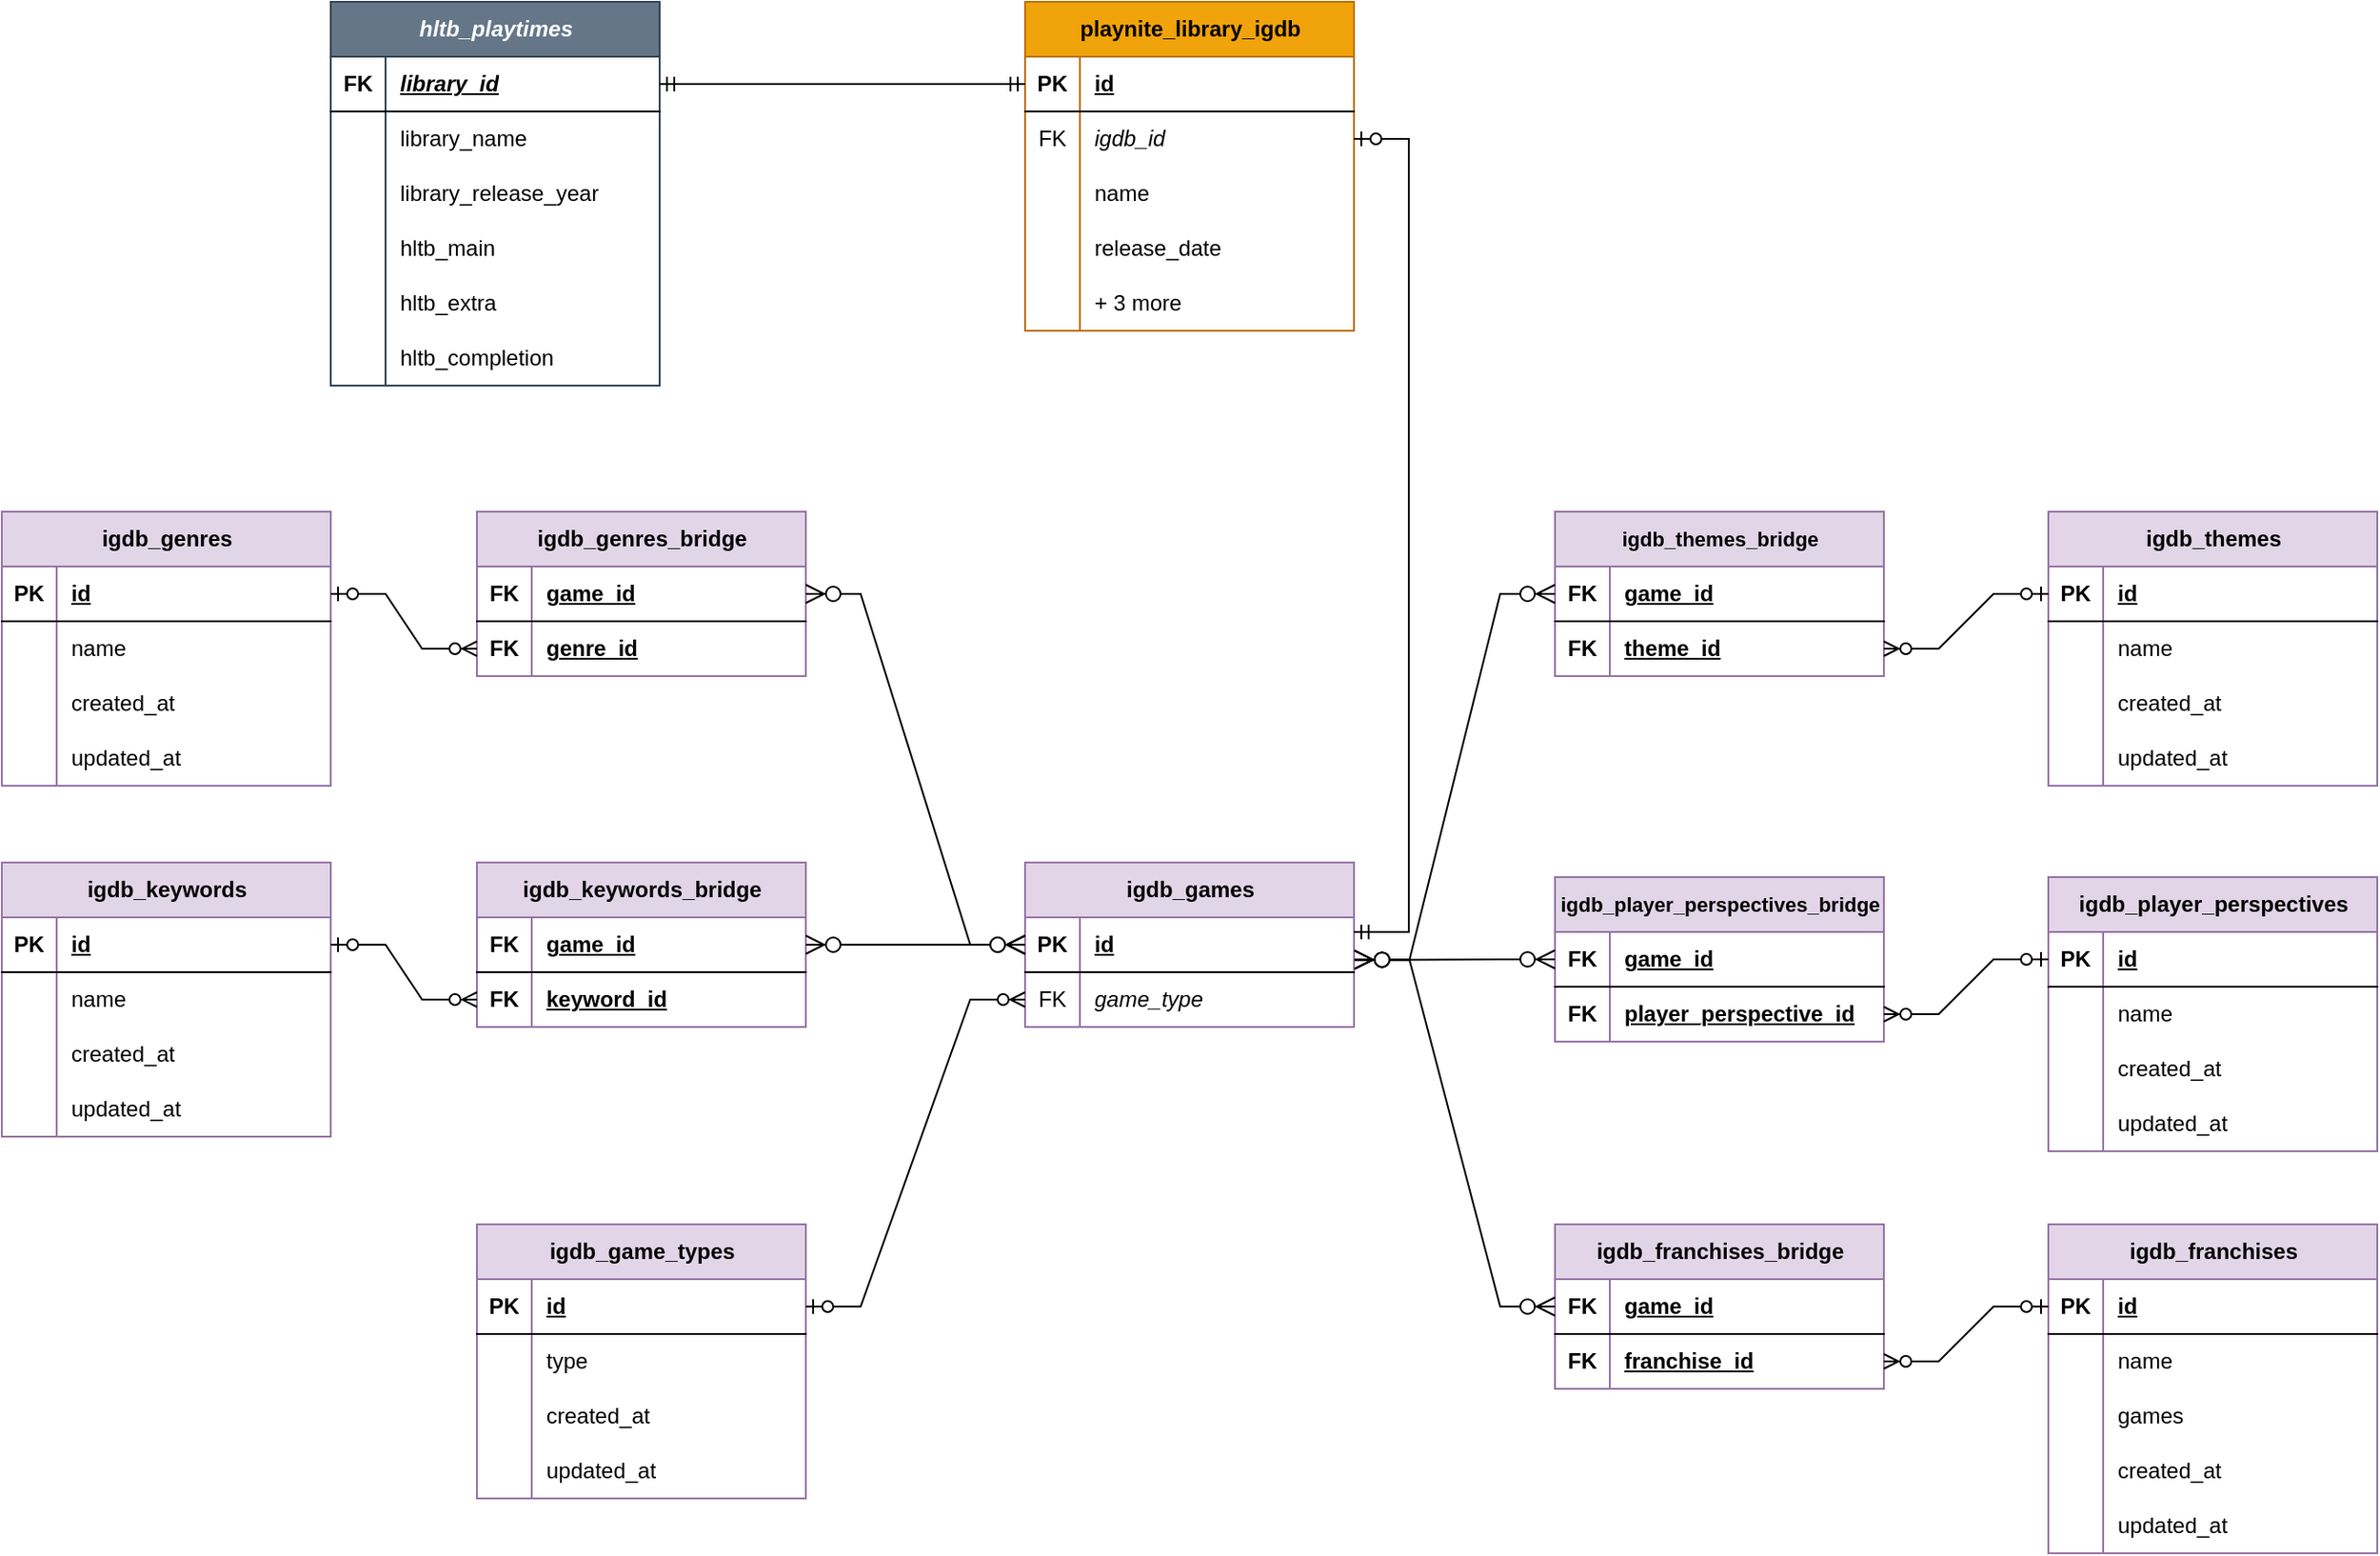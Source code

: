 <mxfile version="27.1.6">
  <diagram name="Page-1" id="8Lznm76KB7KK1gGm67AS">
    <mxGraphModel dx="3550" dy="880" grid="1" gridSize="10" guides="1" tooltips="1" connect="1" arrows="1" fold="1" page="1" pageScale="1" pageWidth="1300" pageHeight="1000" math="0" shadow="0">
      <root>
        <mxCell id="0" />
        <mxCell id="1" parent="0" />
        <mxCell id="XlGJaeJBUFchTitZ85Kp-1" value="hltb_playtimes" style="shape=table;startSize=30;container=1;collapsible=1;childLayout=tableLayout;fixedRows=1;rowLines=0;fontStyle=3;align=center;resizeLast=1;html=1;fillColor=#647687;fontColor=#ffffff;strokeColor=#314354;" vertex="1" parent="1">
          <mxGeometry x="80" y="41" width="180" height="210" as="geometry">
            <mxRectangle x="80" y="27" width="120" height="30" as="alternateBounds" />
          </mxGeometry>
        </mxCell>
        <mxCell id="XlGJaeJBUFchTitZ85Kp-2" value="" style="shape=tableRow;horizontal=0;startSize=0;swimlaneHead=0;swimlaneBody=0;fillColor=none;collapsible=0;dropTarget=0;points=[[0,0.5],[1,0.5]];portConstraint=eastwest;top=0;left=0;right=0;bottom=1;" vertex="1" parent="XlGJaeJBUFchTitZ85Kp-1">
          <mxGeometry y="30" width="180" height="30" as="geometry" />
        </mxCell>
        <mxCell id="XlGJaeJBUFchTitZ85Kp-3" value="FK" style="shape=partialRectangle;connectable=0;fillColor=none;top=0;left=0;bottom=0;right=0;fontStyle=1;overflow=hidden;whiteSpace=wrap;html=1;" vertex="1" parent="XlGJaeJBUFchTitZ85Kp-2">
          <mxGeometry width="30" height="30" as="geometry">
            <mxRectangle width="30" height="30" as="alternateBounds" />
          </mxGeometry>
        </mxCell>
        <mxCell id="XlGJaeJBUFchTitZ85Kp-4" value="library_id" style="shape=partialRectangle;connectable=0;fillColor=none;top=0;left=0;bottom=0;right=0;align=left;spacingLeft=6;fontStyle=7;overflow=hidden;whiteSpace=wrap;html=1;" vertex="1" parent="XlGJaeJBUFchTitZ85Kp-2">
          <mxGeometry x="30" width="150" height="30" as="geometry">
            <mxRectangle width="150" height="30" as="alternateBounds" />
          </mxGeometry>
        </mxCell>
        <mxCell id="XlGJaeJBUFchTitZ85Kp-5" value="" style="shape=tableRow;horizontal=0;startSize=0;swimlaneHead=0;swimlaneBody=0;fillColor=none;collapsible=0;dropTarget=0;points=[[0,0.5],[1,0.5]];portConstraint=eastwest;top=0;left=0;right=0;bottom=0;" vertex="1" parent="XlGJaeJBUFchTitZ85Kp-1">
          <mxGeometry y="60" width="180" height="30" as="geometry" />
        </mxCell>
        <mxCell id="XlGJaeJBUFchTitZ85Kp-6" value="" style="shape=partialRectangle;connectable=0;fillColor=none;top=0;left=0;bottom=0;right=0;editable=1;overflow=hidden;whiteSpace=wrap;html=1;" vertex="1" parent="XlGJaeJBUFchTitZ85Kp-5">
          <mxGeometry width="30" height="30" as="geometry">
            <mxRectangle width="30" height="30" as="alternateBounds" />
          </mxGeometry>
        </mxCell>
        <mxCell id="XlGJaeJBUFchTitZ85Kp-7" value="library_name" style="shape=partialRectangle;connectable=0;fillColor=none;top=0;left=0;bottom=0;right=0;align=left;spacingLeft=6;overflow=hidden;whiteSpace=wrap;html=1;" vertex="1" parent="XlGJaeJBUFchTitZ85Kp-5">
          <mxGeometry x="30" width="150" height="30" as="geometry">
            <mxRectangle width="150" height="30" as="alternateBounds" />
          </mxGeometry>
        </mxCell>
        <mxCell id="XlGJaeJBUFchTitZ85Kp-8" value="" style="shape=tableRow;horizontal=0;startSize=0;swimlaneHead=0;swimlaneBody=0;fillColor=none;collapsible=0;dropTarget=0;points=[[0,0.5],[1,0.5]];portConstraint=eastwest;top=0;left=0;right=0;bottom=0;" vertex="1" parent="XlGJaeJBUFchTitZ85Kp-1">
          <mxGeometry y="90" width="180" height="30" as="geometry" />
        </mxCell>
        <mxCell id="XlGJaeJBUFchTitZ85Kp-9" value="" style="shape=partialRectangle;connectable=0;fillColor=none;top=0;left=0;bottom=0;right=0;editable=1;overflow=hidden;whiteSpace=wrap;html=1;" vertex="1" parent="XlGJaeJBUFchTitZ85Kp-8">
          <mxGeometry width="30" height="30" as="geometry">
            <mxRectangle width="30" height="30" as="alternateBounds" />
          </mxGeometry>
        </mxCell>
        <mxCell id="XlGJaeJBUFchTitZ85Kp-10" value="library_release_year" style="shape=partialRectangle;connectable=0;fillColor=none;top=0;left=0;bottom=0;right=0;align=left;spacingLeft=6;overflow=hidden;whiteSpace=wrap;html=1;" vertex="1" parent="XlGJaeJBUFchTitZ85Kp-8">
          <mxGeometry x="30" width="150" height="30" as="geometry">
            <mxRectangle width="150" height="30" as="alternateBounds" />
          </mxGeometry>
        </mxCell>
        <mxCell id="XlGJaeJBUFchTitZ85Kp-11" value="" style="shape=tableRow;horizontal=0;startSize=0;swimlaneHead=0;swimlaneBody=0;fillColor=none;collapsible=0;dropTarget=0;points=[[0,0.5],[1,0.5]];portConstraint=eastwest;top=0;left=0;right=0;bottom=0;" vertex="1" parent="XlGJaeJBUFchTitZ85Kp-1">
          <mxGeometry y="120" width="180" height="30" as="geometry" />
        </mxCell>
        <mxCell id="XlGJaeJBUFchTitZ85Kp-12" value="" style="shape=partialRectangle;connectable=0;fillColor=none;top=0;left=0;bottom=0;right=0;editable=1;overflow=hidden;whiteSpace=wrap;html=1;" vertex="1" parent="XlGJaeJBUFchTitZ85Kp-11">
          <mxGeometry width="30" height="30" as="geometry">
            <mxRectangle width="30" height="30" as="alternateBounds" />
          </mxGeometry>
        </mxCell>
        <mxCell id="XlGJaeJBUFchTitZ85Kp-13" value="hltb_main" style="shape=partialRectangle;connectable=0;fillColor=none;top=0;left=0;bottom=0;right=0;align=left;spacingLeft=6;overflow=hidden;whiteSpace=wrap;html=1;" vertex="1" parent="XlGJaeJBUFchTitZ85Kp-11">
          <mxGeometry x="30" width="150" height="30" as="geometry">
            <mxRectangle width="150" height="30" as="alternateBounds" />
          </mxGeometry>
        </mxCell>
        <mxCell id="XlGJaeJBUFchTitZ85Kp-14" value="" style="shape=tableRow;horizontal=0;startSize=0;swimlaneHead=0;swimlaneBody=0;fillColor=none;collapsible=0;dropTarget=0;points=[[0,0.5],[1,0.5]];portConstraint=eastwest;top=0;left=0;right=0;bottom=0;" vertex="1" parent="XlGJaeJBUFchTitZ85Kp-1">
          <mxGeometry y="150" width="180" height="30" as="geometry" />
        </mxCell>
        <mxCell id="XlGJaeJBUFchTitZ85Kp-15" value="" style="shape=partialRectangle;connectable=0;fillColor=none;top=0;left=0;bottom=0;right=0;editable=1;overflow=hidden;whiteSpace=wrap;html=1;" vertex="1" parent="XlGJaeJBUFchTitZ85Kp-14">
          <mxGeometry width="30" height="30" as="geometry">
            <mxRectangle width="30" height="30" as="alternateBounds" />
          </mxGeometry>
        </mxCell>
        <mxCell id="XlGJaeJBUFchTitZ85Kp-16" value="hltb_extra" style="shape=partialRectangle;connectable=0;fillColor=none;top=0;left=0;bottom=0;right=0;align=left;spacingLeft=6;overflow=hidden;whiteSpace=wrap;html=1;" vertex="1" parent="XlGJaeJBUFchTitZ85Kp-14">
          <mxGeometry x="30" width="150" height="30" as="geometry">
            <mxRectangle width="150" height="30" as="alternateBounds" />
          </mxGeometry>
        </mxCell>
        <mxCell id="XlGJaeJBUFchTitZ85Kp-17" value="" style="shape=tableRow;horizontal=0;startSize=0;swimlaneHead=0;swimlaneBody=0;fillColor=none;collapsible=0;dropTarget=0;points=[[0,0.5],[1,0.5]];portConstraint=eastwest;top=0;left=0;right=0;bottom=0;" vertex="1" parent="XlGJaeJBUFchTitZ85Kp-1">
          <mxGeometry y="180" width="180" height="30" as="geometry" />
        </mxCell>
        <mxCell id="XlGJaeJBUFchTitZ85Kp-18" value="" style="shape=partialRectangle;connectable=0;fillColor=none;top=0;left=0;bottom=0;right=0;editable=1;overflow=hidden;whiteSpace=wrap;html=1;" vertex="1" parent="XlGJaeJBUFchTitZ85Kp-17">
          <mxGeometry width="30" height="30" as="geometry">
            <mxRectangle width="30" height="30" as="alternateBounds" />
          </mxGeometry>
        </mxCell>
        <mxCell id="XlGJaeJBUFchTitZ85Kp-19" value="hltb_completion" style="shape=partialRectangle;connectable=0;fillColor=none;top=0;left=0;bottom=0;right=0;align=left;spacingLeft=6;overflow=hidden;whiteSpace=wrap;html=1;" vertex="1" parent="XlGJaeJBUFchTitZ85Kp-17">
          <mxGeometry x="30" width="150" height="30" as="geometry">
            <mxRectangle width="150" height="30" as="alternateBounds" />
          </mxGeometry>
        </mxCell>
        <mxCell id="XlGJaeJBUFchTitZ85Kp-20" value="playnite_library_igdb" style="shape=table;startSize=30;container=1;collapsible=1;childLayout=tableLayout;fixedRows=1;rowLines=0;fontStyle=1;align=center;resizeLast=1;html=1;fillColor=#f0a30a;fontColor=#000000;strokeColor=#BD7000;" vertex="1" parent="1">
          <mxGeometry x="460" y="41" width="180" height="180" as="geometry" />
        </mxCell>
        <mxCell id="XlGJaeJBUFchTitZ85Kp-21" value="" style="shape=tableRow;horizontal=0;startSize=0;swimlaneHead=0;swimlaneBody=0;fillColor=none;collapsible=0;dropTarget=0;points=[[0,0.5],[1,0.5]];portConstraint=eastwest;top=0;left=0;right=0;bottom=1;" vertex="1" parent="XlGJaeJBUFchTitZ85Kp-20">
          <mxGeometry y="30" width="180" height="30" as="geometry" />
        </mxCell>
        <mxCell id="XlGJaeJBUFchTitZ85Kp-22" value="PK" style="shape=partialRectangle;connectable=0;fillColor=none;top=0;left=0;bottom=0;right=0;fontStyle=1;overflow=hidden;whiteSpace=wrap;html=1;" vertex="1" parent="XlGJaeJBUFchTitZ85Kp-21">
          <mxGeometry width="30" height="30" as="geometry">
            <mxRectangle width="30" height="30" as="alternateBounds" />
          </mxGeometry>
        </mxCell>
        <mxCell id="XlGJaeJBUFchTitZ85Kp-23" value="id" style="shape=partialRectangle;connectable=0;fillColor=none;top=0;left=0;bottom=0;right=0;align=left;spacingLeft=6;fontStyle=5;overflow=hidden;whiteSpace=wrap;html=1;" vertex="1" parent="XlGJaeJBUFchTitZ85Kp-21">
          <mxGeometry x="30" width="150" height="30" as="geometry">
            <mxRectangle width="150" height="30" as="alternateBounds" />
          </mxGeometry>
        </mxCell>
        <mxCell id="XlGJaeJBUFchTitZ85Kp-24" value="" style="shape=tableRow;horizontal=0;startSize=0;swimlaneHead=0;swimlaneBody=0;fillColor=none;collapsible=0;dropTarget=0;points=[[0,0.5],[1,0.5]];portConstraint=eastwest;top=0;left=0;right=0;bottom=0;" vertex="1" parent="XlGJaeJBUFchTitZ85Kp-20">
          <mxGeometry y="60" width="180" height="30" as="geometry" />
        </mxCell>
        <mxCell id="XlGJaeJBUFchTitZ85Kp-25" value="FK" style="shape=partialRectangle;connectable=0;fillColor=none;top=0;left=0;bottom=0;right=0;editable=1;overflow=hidden;whiteSpace=wrap;html=1;" vertex="1" parent="XlGJaeJBUFchTitZ85Kp-24">
          <mxGeometry width="30" height="30" as="geometry">
            <mxRectangle width="30" height="30" as="alternateBounds" />
          </mxGeometry>
        </mxCell>
        <mxCell id="XlGJaeJBUFchTitZ85Kp-26" value="&lt;i&gt;igdb_id&lt;/i&gt;" style="shape=partialRectangle;connectable=0;fillColor=none;top=0;left=0;bottom=0;right=0;align=left;spacingLeft=6;overflow=hidden;whiteSpace=wrap;html=1;" vertex="1" parent="XlGJaeJBUFchTitZ85Kp-24">
          <mxGeometry x="30" width="150" height="30" as="geometry">
            <mxRectangle width="150" height="30" as="alternateBounds" />
          </mxGeometry>
        </mxCell>
        <mxCell id="XlGJaeJBUFchTitZ85Kp-27" value="" style="shape=tableRow;horizontal=0;startSize=0;swimlaneHead=0;swimlaneBody=0;fillColor=none;collapsible=0;dropTarget=0;points=[[0,0.5],[1,0.5]];portConstraint=eastwest;top=0;left=0;right=0;bottom=0;" vertex="1" parent="XlGJaeJBUFchTitZ85Kp-20">
          <mxGeometry y="90" width="180" height="30" as="geometry" />
        </mxCell>
        <mxCell id="XlGJaeJBUFchTitZ85Kp-28" value="" style="shape=partialRectangle;connectable=0;fillColor=none;top=0;left=0;bottom=0;right=0;editable=1;overflow=hidden;whiteSpace=wrap;html=1;" vertex="1" parent="XlGJaeJBUFchTitZ85Kp-27">
          <mxGeometry width="30" height="30" as="geometry">
            <mxRectangle width="30" height="30" as="alternateBounds" />
          </mxGeometry>
        </mxCell>
        <mxCell id="XlGJaeJBUFchTitZ85Kp-29" value="name" style="shape=partialRectangle;connectable=0;fillColor=none;top=0;left=0;bottom=0;right=0;align=left;spacingLeft=6;overflow=hidden;whiteSpace=wrap;html=1;" vertex="1" parent="XlGJaeJBUFchTitZ85Kp-27">
          <mxGeometry x="30" width="150" height="30" as="geometry">
            <mxRectangle width="150" height="30" as="alternateBounds" />
          </mxGeometry>
        </mxCell>
        <mxCell id="XlGJaeJBUFchTitZ85Kp-30" value="" style="shape=tableRow;horizontal=0;startSize=0;swimlaneHead=0;swimlaneBody=0;fillColor=none;collapsible=0;dropTarget=0;points=[[0,0.5],[1,0.5]];portConstraint=eastwest;top=0;left=0;right=0;bottom=0;" vertex="1" parent="XlGJaeJBUFchTitZ85Kp-20">
          <mxGeometry y="120" width="180" height="30" as="geometry" />
        </mxCell>
        <mxCell id="XlGJaeJBUFchTitZ85Kp-31" value="" style="shape=partialRectangle;connectable=0;fillColor=none;top=0;left=0;bottom=0;right=0;editable=1;overflow=hidden;whiteSpace=wrap;html=1;" vertex="1" parent="XlGJaeJBUFchTitZ85Kp-30">
          <mxGeometry width="30" height="30" as="geometry">
            <mxRectangle width="30" height="30" as="alternateBounds" />
          </mxGeometry>
        </mxCell>
        <mxCell id="XlGJaeJBUFchTitZ85Kp-32" value="release_date" style="shape=partialRectangle;connectable=0;fillColor=none;top=0;left=0;bottom=0;right=0;align=left;spacingLeft=6;overflow=hidden;whiteSpace=wrap;html=1;" vertex="1" parent="XlGJaeJBUFchTitZ85Kp-30">
          <mxGeometry x="30" width="150" height="30" as="geometry">
            <mxRectangle width="150" height="30" as="alternateBounds" />
          </mxGeometry>
        </mxCell>
        <mxCell id="XlGJaeJBUFchTitZ85Kp-33" value="" style="shape=tableRow;horizontal=0;startSize=0;swimlaneHead=0;swimlaneBody=0;fillColor=none;collapsible=0;dropTarget=0;points=[[0,0.5],[1,0.5]];portConstraint=eastwest;top=0;left=0;right=0;bottom=0;" vertex="1" parent="XlGJaeJBUFchTitZ85Kp-20">
          <mxGeometry y="150" width="180" height="30" as="geometry" />
        </mxCell>
        <mxCell id="XlGJaeJBUFchTitZ85Kp-34" value="" style="shape=partialRectangle;connectable=0;fillColor=none;top=0;left=0;bottom=0;right=0;editable=1;overflow=hidden;whiteSpace=wrap;html=1;" vertex="1" parent="XlGJaeJBUFchTitZ85Kp-33">
          <mxGeometry width="30" height="30" as="geometry">
            <mxRectangle width="30" height="30" as="alternateBounds" />
          </mxGeometry>
        </mxCell>
        <mxCell id="XlGJaeJBUFchTitZ85Kp-35" value="+ 3 more" style="shape=partialRectangle;connectable=0;fillColor=none;top=0;left=0;bottom=0;right=0;align=left;spacingLeft=6;overflow=hidden;whiteSpace=wrap;html=1;" vertex="1" parent="XlGJaeJBUFchTitZ85Kp-33">
          <mxGeometry x="30" width="150" height="30" as="geometry">
            <mxRectangle width="150" height="30" as="alternateBounds" />
          </mxGeometry>
        </mxCell>
        <mxCell id="XlGJaeJBUFchTitZ85Kp-36" value="igdb_games" style="shape=table;startSize=30;container=1;collapsible=1;childLayout=tableLayout;fixedRows=1;rowLines=0;fontStyle=1;align=center;resizeLast=1;html=1;fillColor=light-dark(#E1D5E7,#9933FF);strokeColor=#9673a6;" vertex="1" parent="1">
          <mxGeometry x="460" y="512" width="180" height="90" as="geometry" />
        </mxCell>
        <mxCell id="XlGJaeJBUFchTitZ85Kp-37" value="" style="shape=tableRow;horizontal=0;startSize=0;swimlaneHead=0;swimlaneBody=0;fillColor=none;collapsible=0;dropTarget=0;points=[[0,0.5],[1,0.5]];portConstraint=eastwest;top=0;left=0;right=0;bottom=1;" vertex="1" parent="XlGJaeJBUFchTitZ85Kp-36">
          <mxGeometry y="30" width="180" height="30" as="geometry" />
        </mxCell>
        <mxCell id="XlGJaeJBUFchTitZ85Kp-38" value="PK" style="shape=partialRectangle;connectable=0;fillColor=none;top=0;left=0;bottom=0;right=0;fontStyle=1;overflow=hidden;whiteSpace=wrap;html=1;" vertex="1" parent="XlGJaeJBUFchTitZ85Kp-37">
          <mxGeometry width="30" height="30" as="geometry">
            <mxRectangle width="30" height="30" as="alternateBounds" />
          </mxGeometry>
        </mxCell>
        <mxCell id="XlGJaeJBUFchTitZ85Kp-39" value="id" style="shape=partialRectangle;connectable=0;fillColor=none;top=0;left=0;bottom=0;right=0;align=left;spacingLeft=6;fontStyle=5;overflow=hidden;whiteSpace=wrap;html=1;" vertex="1" parent="XlGJaeJBUFchTitZ85Kp-37">
          <mxGeometry x="30" width="150" height="30" as="geometry">
            <mxRectangle width="150" height="30" as="alternateBounds" />
          </mxGeometry>
        </mxCell>
        <mxCell id="XlGJaeJBUFchTitZ85Kp-40" value="" style="shape=tableRow;horizontal=0;startSize=0;swimlaneHead=0;swimlaneBody=0;fillColor=none;collapsible=0;dropTarget=0;points=[[0,0.5],[1,0.5]];portConstraint=eastwest;top=0;left=0;right=0;bottom=0;" vertex="1" parent="XlGJaeJBUFchTitZ85Kp-36">
          <mxGeometry y="60" width="180" height="30" as="geometry" />
        </mxCell>
        <mxCell id="XlGJaeJBUFchTitZ85Kp-41" value="FK" style="shape=partialRectangle;connectable=0;fillColor=none;top=0;left=0;bottom=0;right=0;editable=1;overflow=hidden;whiteSpace=wrap;html=1;" vertex="1" parent="XlGJaeJBUFchTitZ85Kp-40">
          <mxGeometry width="30" height="30" as="geometry">
            <mxRectangle width="30" height="30" as="alternateBounds" />
          </mxGeometry>
        </mxCell>
        <mxCell id="XlGJaeJBUFchTitZ85Kp-42" value="&lt;i&gt;game_type&lt;/i&gt;" style="shape=partialRectangle;connectable=0;fillColor=none;top=0;left=0;bottom=0;right=0;align=left;spacingLeft=6;overflow=hidden;whiteSpace=wrap;html=1;" vertex="1" parent="XlGJaeJBUFchTitZ85Kp-40">
          <mxGeometry x="30" width="150" height="30" as="geometry">
            <mxRectangle width="150" height="30" as="alternateBounds" />
          </mxGeometry>
        </mxCell>
        <mxCell id="XlGJaeJBUFchTitZ85Kp-61" value="igdb_game_types" style="shape=table;startSize=30;container=1;collapsible=1;childLayout=tableLayout;fixedRows=1;rowLines=0;fontStyle=1;align=center;resizeLast=1;html=1;fillColor=light-dark(#E1D5E7,#9933FF);strokeColor=#9673a6;" vertex="1" parent="1">
          <mxGeometry x="160" y="710" width="180" height="150" as="geometry" />
        </mxCell>
        <mxCell id="XlGJaeJBUFchTitZ85Kp-62" value="" style="shape=tableRow;horizontal=0;startSize=0;swimlaneHead=0;swimlaneBody=0;fillColor=none;collapsible=0;dropTarget=0;points=[[0,0.5],[1,0.5]];portConstraint=eastwest;top=0;left=0;right=0;bottom=1;" vertex="1" parent="XlGJaeJBUFchTitZ85Kp-61">
          <mxGeometry y="30" width="180" height="30" as="geometry" />
        </mxCell>
        <mxCell id="XlGJaeJBUFchTitZ85Kp-63" value="PK" style="shape=partialRectangle;connectable=0;fillColor=none;top=0;left=0;bottom=0;right=0;fontStyle=1;overflow=hidden;whiteSpace=wrap;html=1;" vertex="1" parent="XlGJaeJBUFchTitZ85Kp-62">
          <mxGeometry width="30" height="30" as="geometry">
            <mxRectangle width="30" height="30" as="alternateBounds" />
          </mxGeometry>
        </mxCell>
        <mxCell id="XlGJaeJBUFchTitZ85Kp-64" value="id" style="shape=partialRectangle;connectable=0;fillColor=none;top=0;left=0;bottom=0;right=0;align=left;spacingLeft=6;fontStyle=5;overflow=hidden;whiteSpace=wrap;html=1;" vertex="1" parent="XlGJaeJBUFchTitZ85Kp-62">
          <mxGeometry x="30" width="150" height="30" as="geometry">
            <mxRectangle width="150" height="30" as="alternateBounds" />
          </mxGeometry>
        </mxCell>
        <mxCell id="XlGJaeJBUFchTitZ85Kp-65" value="" style="shape=tableRow;horizontal=0;startSize=0;swimlaneHead=0;swimlaneBody=0;fillColor=none;collapsible=0;dropTarget=0;points=[[0,0.5],[1,0.5]];portConstraint=eastwest;top=0;left=0;right=0;bottom=0;" vertex="1" parent="XlGJaeJBUFchTitZ85Kp-61">
          <mxGeometry y="60" width="180" height="30" as="geometry" />
        </mxCell>
        <mxCell id="XlGJaeJBUFchTitZ85Kp-66" value="" style="shape=partialRectangle;connectable=0;fillColor=none;top=0;left=0;bottom=0;right=0;editable=1;overflow=hidden;whiteSpace=wrap;html=1;" vertex="1" parent="XlGJaeJBUFchTitZ85Kp-65">
          <mxGeometry width="30" height="30" as="geometry">
            <mxRectangle width="30" height="30" as="alternateBounds" />
          </mxGeometry>
        </mxCell>
        <mxCell id="XlGJaeJBUFchTitZ85Kp-67" value="type" style="shape=partialRectangle;connectable=0;fillColor=none;top=0;left=0;bottom=0;right=0;align=left;spacingLeft=6;overflow=hidden;whiteSpace=wrap;html=1;" vertex="1" parent="XlGJaeJBUFchTitZ85Kp-65">
          <mxGeometry x="30" width="150" height="30" as="geometry">
            <mxRectangle width="150" height="30" as="alternateBounds" />
          </mxGeometry>
        </mxCell>
        <mxCell id="XlGJaeJBUFchTitZ85Kp-68" value="" style="shape=tableRow;horizontal=0;startSize=0;swimlaneHead=0;swimlaneBody=0;fillColor=none;collapsible=0;dropTarget=0;points=[[0,0.5],[1,0.5]];portConstraint=eastwest;top=0;left=0;right=0;bottom=0;" vertex="1" parent="XlGJaeJBUFchTitZ85Kp-61">
          <mxGeometry y="90" width="180" height="30" as="geometry" />
        </mxCell>
        <mxCell id="XlGJaeJBUFchTitZ85Kp-69" value="" style="shape=partialRectangle;connectable=0;fillColor=none;top=0;left=0;bottom=0;right=0;editable=1;overflow=hidden;whiteSpace=wrap;html=1;" vertex="1" parent="XlGJaeJBUFchTitZ85Kp-68">
          <mxGeometry width="30" height="30" as="geometry">
            <mxRectangle width="30" height="30" as="alternateBounds" />
          </mxGeometry>
        </mxCell>
        <mxCell id="XlGJaeJBUFchTitZ85Kp-70" value="created_at" style="shape=partialRectangle;connectable=0;fillColor=none;top=0;left=0;bottom=0;right=0;align=left;spacingLeft=6;overflow=hidden;whiteSpace=wrap;html=1;" vertex="1" parent="XlGJaeJBUFchTitZ85Kp-68">
          <mxGeometry x="30" width="150" height="30" as="geometry">
            <mxRectangle width="150" height="30" as="alternateBounds" />
          </mxGeometry>
        </mxCell>
        <mxCell id="XlGJaeJBUFchTitZ85Kp-71" value="" style="shape=tableRow;horizontal=0;startSize=0;swimlaneHead=0;swimlaneBody=0;fillColor=none;collapsible=0;dropTarget=0;points=[[0,0.5],[1,0.5]];portConstraint=eastwest;top=0;left=0;right=0;bottom=0;" vertex="1" parent="XlGJaeJBUFchTitZ85Kp-61">
          <mxGeometry y="120" width="180" height="30" as="geometry" />
        </mxCell>
        <mxCell id="XlGJaeJBUFchTitZ85Kp-72" value="" style="shape=partialRectangle;connectable=0;fillColor=none;top=0;left=0;bottom=0;right=0;editable=1;overflow=hidden;whiteSpace=wrap;html=1;" vertex="1" parent="XlGJaeJBUFchTitZ85Kp-71">
          <mxGeometry width="30" height="30" as="geometry">
            <mxRectangle width="30" height="30" as="alternateBounds" />
          </mxGeometry>
        </mxCell>
        <mxCell id="XlGJaeJBUFchTitZ85Kp-73" value="updated_at" style="shape=partialRectangle;connectable=0;fillColor=none;top=0;left=0;bottom=0;right=0;align=left;spacingLeft=6;overflow=hidden;whiteSpace=wrap;html=1;" vertex="1" parent="XlGJaeJBUFchTitZ85Kp-71">
          <mxGeometry x="30" width="150" height="30" as="geometry">
            <mxRectangle width="150" height="30" as="alternateBounds" />
          </mxGeometry>
        </mxCell>
        <mxCell id="XlGJaeJBUFchTitZ85Kp-74" value="igdb_genres" style="shape=table;startSize=30;container=1;collapsible=1;childLayout=tableLayout;fixedRows=1;rowLines=0;fontStyle=1;align=center;resizeLast=1;html=1;fillColor=light-dark(#E1D5E7,#9933FF);strokeColor=#9673a6;" vertex="1" parent="1">
          <mxGeometry x="-100" y="320" width="180" height="150" as="geometry" />
        </mxCell>
        <mxCell id="XlGJaeJBUFchTitZ85Kp-75" value="" style="shape=tableRow;horizontal=0;startSize=0;swimlaneHead=0;swimlaneBody=0;fillColor=none;collapsible=0;dropTarget=0;points=[[0,0.5],[1,0.5]];portConstraint=eastwest;top=0;left=0;right=0;bottom=1;" vertex="1" parent="XlGJaeJBUFchTitZ85Kp-74">
          <mxGeometry y="30" width="180" height="30" as="geometry" />
        </mxCell>
        <mxCell id="XlGJaeJBUFchTitZ85Kp-76" value="PK" style="shape=partialRectangle;connectable=0;fillColor=none;top=0;left=0;bottom=0;right=0;fontStyle=1;overflow=hidden;whiteSpace=wrap;html=1;" vertex="1" parent="XlGJaeJBUFchTitZ85Kp-75">
          <mxGeometry width="30" height="30" as="geometry">
            <mxRectangle width="30" height="30" as="alternateBounds" />
          </mxGeometry>
        </mxCell>
        <mxCell id="XlGJaeJBUFchTitZ85Kp-77" value="id" style="shape=partialRectangle;connectable=0;fillColor=none;top=0;left=0;bottom=0;right=0;align=left;spacingLeft=6;fontStyle=5;overflow=hidden;whiteSpace=wrap;html=1;" vertex="1" parent="XlGJaeJBUFchTitZ85Kp-75">
          <mxGeometry x="30" width="150" height="30" as="geometry">
            <mxRectangle width="150" height="30" as="alternateBounds" />
          </mxGeometry>
        </mxCell>
        <mxCell id="XlGJaeJBUFchTitZ85Kp-78" value="" style="shape=tableRow;horizontal=0;startSize=0;swimlaneHead=0;swimlaneBody=0;fillColor=none;collapsible=0;dropTarget=0;points=[[0,0.5],[1,0.5]];portConstraint=eastwest;top=0;left=0;right=0;bottom=0;" vertex="1" parent="XlGJaeJBUFchTitZ85Kp-74">
          <mxGeometry y="60" width="180" height="30" as="geometry" />
        </mxCell>
        <mxCell id="XlGJaeJBUFchTitZ85Kp-79" value="" style="shape=partialRectangle;connectable=0;fillColor=none;top=0;left=0;bottom=0;right=0;editable=1;overflow=hidden;whiteSpace=wrap;html=1;" vertex="1" parent="XlGJaeJBUFchTitZ85Kp-78">
          <mxGeometry width="30" height="30" as="geometry">
            <mxRectangle width="30" height="30" as="alternateBounds" />
          </mxGeometry>
        </mxCell>
        <mxCell id="XlGJaeJBUFchTitZ85Kp-80" value="name" style="shape=partialRectangle;connectable=0;fillColor=none;top=0;left=0;bottom=0;right=0;align=left;spacingLeft=6;overflow=hidden;whiteSpace=wrap;html=1;" vertex="1" parent="XlGJaeJBUFchTitZ85Kp-78">
          <mxGeometry x="30" width="150" height="30" as="geometry">
            <mxRectangle width="150" height="30" as="alternateBounds" />
          </mxGeometry>
        </mxCell>
        <mxCell id="XlGJaeJBUFchTitZ85Kp-81" value="" style="shape=tableRow;horizontal=0;startSize=0;swimlaneHead=0;swimlaneBody=0;fillColor=none;collapsible=0;dropTarget=0;points=[[0,0.5],[1,0.5]];portConstraint=eastwest;top=0;left=0;right=0;bottom=0;" vertex="1" parent="XlGJaeJBUFchTitZ85Kp-74">
          <mxGeometry y="90" width="180" height="30" as="geometry" />
        </mxCell>
        <mxCell id="XlGJaeJBUFchTitZ85Kp-82" value="" style="shape=partialRectangle;connectable=0;fillColor=none;top=0;left=0;bottom=0;right=0;editable=1;overflow=hidden;whiteSpace=wrap;html=1;" vertex="1" parent="XlGJaeJBUFchTitZ85Kp-81">
          <mxGeometry width="30" height="30" as="geometry">
            <mxRectangle width="30" height="30" as="alternateBounds" />
          </mxGeometry>
        </mxCell>
        <mxCell id="XlGJaeJBUFchTitZ85Kp-83" value="created_at" style="shape=partialRectangle;connectable=0;fillColor=none;top=0;left=0;bottom=0;right=0;align=left;spacingLeft=6;overflow=hidden;whiteSpace=wrap;html=1;" vertex="1" parent="XlGJaeJBUFchTitZ85Kp-81">
          <mxGeometry x="30" width="150" height="30" as="geometry">
            <mxRectangle width="150" height="30" as="alternateBounds" />
          </mxGeometry>
        </mxCell>
        <mxCell id="XlGJaeJBUFchTitZ85Kp-84" value="" style="shape=tableRow;horizontal=0;startSize=0;swimlaneHead=0;swimlaneBody=0;fillColor=none;collapsible=0;dropTarget=0;points=[[0,0.5],[1,0.5]];portConstraint=eastwest;top=0;left=0;right=0;bottom=0;" vertex="1" parent="XlGJaeJBUFchTitZ85Kp-74">
          <mxGeometry y="120" width="180" height="30" as="geometry" />
        </mxCell>
        <mxCell id="XlGJaeJBUFchTitZ85Kp-85" value="" style="shape=partialRectangle;connectable=0;fillColor=none;top=0;left=0;bottom=0;right=0;editable=1;overflow=hidden;whiteSpace=wrap;html=1;" vertex="1" parent="XlGJaeJBUFchTitZ85Kp-84">
          <mxGeometry width="30" height="30" as="geometry">
            <mxRectangle width="30" height="30" as="alternateBounds" />
          </mxGeometry>
        </mxCell>
        <mxCell id="XlGJaeJBUFchTitZ85Kp-86" value="updated_at" style="shape=partialRectangle;connectable=0;fillColor=none;top=0;left=0;bottom=0;right=0;align=left;spacingLeft=6;overflow=hidden;whiteSpace=wrap;html=1;" vertex="1" parent="XlGJaeJBUFchTitZ85Kp-84">
          <mxGeometry x="30" width="150" height="30" as="geometry">
            <mxRectangle width="150" height="30" as="alternateBounds" />
          </mxGeometry>
        </mxCell>
        <mxCell id="XlGJaeJBUFchTitZ85Kp-87" value="igdb_keywords" style="shape=table;startSize=30;container=1;collapsible=1;childLayout=tableLayout;fixedRows=1;rowLines=0;fontStyle=1;align=center;resizeLast=1;html=1;fillColor=light-dark(#E1D5E7,#9933FF);strokeColor=#9673a6;" vertex="1" parent="1">
          <mxGeometry x="-100" y="512" width="180" height="150" as="geometry" />
        </mxCell>
        <mxCell id="XlGJaeJBUFchTitZ85Kp-88" value="" style="shape=tableRow;horizontal=0;startSize=0;swimlaneHead=0;swimlaneBody=0;fillColor=none;collapsible=0;dropTarget=0;points=[[0,0.5],[1,0.5]];portConstraint=eastwest;top=0;left=0;right=0;bottom=1;" vertex="1" parent="XlGJaeJBUFchTitZ85Kp-87">
          <mxGeometry y="30" width="180" height="30" as="geometry" />
        </mxCell>
        <mxCell id="XlGJaeJBUFchTitZ85Kp-89" value="PK" style="shape=partialRectangle;connectable=0;fillColor=none;top=0;left=0;bottom=0;right=0;fontStyle=1;overflow=hidden;whiteSpace=wrap;html=1;" vertex="1" parent="XlGJaeJBUFchTitZ85Kp-88">
          <mxGeometry width="30" height="30" as="geometry">
            <mxRectangle width="30" height="30" as="alternateBounds" />
          </mxGeometry>
        </mxCell>
        <mxCell id="XlGJaeJBUFchTitZ85Kp-90" value="id" style="shape=partialRectangle;connectable=0;fillColor=none;top=0;left=0;bottom=0;right=0;align=left;spacingLeft=6;fontStyle=5;overflow=hidden;whiteSpace=wrap;html=1;" vertex="1" parent="XlGJaeJBUFchTitZ85Kp-88">
          <mxGeometry x="30" width="150" height="30" as="geometry">
            <mxRectangle width="150" height="30" as="alternateBounds" />
          </mxGeometry>
        </mxCell>
        <mxCell id="XlGJaeJBUFchTitZ85Kp-91" value="" style="shape=tableRow;horizontal=0;startSize=0;swimlaneHead=0;swimlaneBody=0;fillColor=none;collapsible=0;dropTarget=0;points=[[0,0.5],[1,0.5]];portConstraint=eastwest;top=0;left=0;right=0;bottom=0;" vertex="1" parent="XlGJaeJBUFchTitZ85Kp-87">
          <mxGeometry y="60" width="180" height="30" as="geometry" />
        </mxCell>
        <mxCell id="XlGJaeJBUFchTitZ85Kp-92" value="" style="shape=partialRectangle;connectable=0;fillColor=none;top=0;left=0;bottom=0;right=0;editable=1;overflow=hidden;whiteSpace=wrap;html=1;" vertex="1" parent="XlGJaeJBUFchTitZ85Kp-91">
          <mxGeometry width="30" height="30" as="geometry">
            <mxRectangle width="30" height="30" as="alternateBounds" />
          </mxGeometry>
        </mxCell>
        <mxCell id="XlGJaeJBUFchTitZ85Kp-93" value="name" style="shape=partialRectangle;connectable=0;fillColor=none;top=0;left=0;bottom=0;right=0;align=left;spacingLeft=6;overflow=hidden;whiteSpace=wrap;html=1;" vertex="1" parent="XlGJaeJBUFchTitZ85Kp-91">
          <mxGeometry x="30" width="150" height="30" as="geometry">
            <mxRectangle width="150" height="30" as="alternateBounds" />
          </mxGeometry>
        </mxCell>
        <mxCell id="XlGJaeJBUFchTitZ85Kp-94" value="" style="shape=tableRow;horizontal=0;startSize=0;swimlaneHead=0;swimlaneBody=0;fillColor=none;collapsible=0;dropTarget=0;points=[[0,0.5],[1,0.5]];portConstraint=eastwest;top=0;left=0;right=0;bottom=0;" vertex="1" parent="XlGJaeJBUFchTitZ85Kp-87">
          <mxGeometry y="90" width="180" height="30" as="geometry" />
        </mxCell>
        <mxCell id="XlGJaeJBUFchTitZ85Kp-95" value="" style="shape=partialRectangle;connectable=0;fillColor=none;top=0;left=0;bottom=0;right=0;editable=1;overflow=hidden;whiteSpace=wrap;html=1;" vertex="1" parent="XlGJaeJBUFchTitZ85Kp-94">
          <mxGeometry width="30" height="30" as="geometry">
            <mxRectangle width="30" height="30" as="alternateBounds" />
          </mxGeometry>
        </mxCell>
        <mxCell id="XlGJaeJBUFchTitZ85Kp-96" value="created_at" style="shape=partialRectangle;connectable=0;fillColor=none;top=0;left=0;bottom=0;right=0;align=left;spacingLeft=6;overflow=hidden;whiteSpace=wrap;html=1;" vertex="1" parent="XlGJaeJBUFchTitZ85Kp-94">
          <mxGeometry x="30" width="150" height="30" as="geometry">
            <mxRectangle width="150" height="30" as="alternateBounds" />
          </mxGeometry>
        </mxCell>
        <mxCell id="XlGJaeJBUFchTitZ85Kp-97" value="" style="shape=tableRow;horizontal=0;startSize=0;swimlaneHead=0;swimlaneBody=0;fillColor=none;collapsible=0;dropTarget=0;points=[[0,0.5],[1,0.5]];portConstraint=eastwest;top=0;left=0;right=0;bottom=0;" vertex="1" parent="XlGJaeJBUFchTitZ85Kp-87">
          <mxGeometry y="120" width="180" height="30" as="geometry" />
        </mxCell>
        <mxCell id="XlGJaeJBUFchTitZ85Kp-98" value="" style="shape=partialRectangle;connectable=0;fillColor=none;top=0;left=0;bottom=0;right=0;editable=1;overflow=hidden;whiteSpace=wrap;html=1;" vertex="1" parent="XlGJaeJBUFchTitZ85Kp-97">
          <mxGeometry width="30" height="30" as="geometry">
            <mxRectangle width="30" height="30" as="alternateBounds" />
          </mxGeometry>
        </mxCell>
        <mxCell id="XlGJaeJBUFchTitZ85Kp-99" value="updated_at" style="shape=partialRectangle;connectable=0;fillColor=none;top=0;left=0;bottom=0;right=0;align=left;spacingLeft=6;overflow=hidden;whiteSpace=wrap;html=1;" vertex="1" parent="XlGJaeJBUFchTitZ85Kp-97">
          <mxGeometry x="30" width="150" height="30" as="geometry">
            <mxRectangle width="150" height="30" as="alternateBounds" />
          </mxGeometry>
        </mxCell>
        <mxCell id="XlGJaeJBUFchTitZ85Kp-100" value="igdb_franchises" style="shape=table;startSize=30;container=1;collapsible=1;childLayout=tableLayout;fixedRows=1;rowLines=0;fontStyle=1;align=center;resizeLast=1;html=1;fillColor=light-dark(#E1D5E7,#9933FF);strokeColor=#9673a6;" vertex="1" parent="1">
          <mxGeometry x="1020" y="710" width="180" height="180" as="geometry" />
        </mxCell>
        <mxCell id="XlGJaeJBUFchTitZ85Kp-101" value="" style="shape=tableRow;horizontal=0;startSize=0;swimlaneHead=0;swimlaneBody=0;fillColor=none;collapsible=0;dropTarget=0;points=[[0,0.5],[1,0.5]];portConstraint=eastwest;top=0;left=0;right=0;bottom=1;" vertex="1" parent="XlGJaeJBUFchTitZ85Kp-100">
          <mxGeometry y="30" width="180" height="30" as="geometry" />
        </mxCell>
        <mxCell id="XlGJaeJBUFchTitZ85Kp-102" value="PK" style="shape=partialRectangle;connectable=0;fillColor=none;top=0;left=0;bottom=0;right=0;fontStyle=1;overflow=hidden;whiteSpace=wrap;html=1;" vertex="1" parent="XlGJaeJBUFchTitZ85Kp-101">
          <mxGeometry width="30" height="30" as="geometry">
            <mxRectangle width="30" height="30" as="alternateBounds" />
          </mxGeometry>
        </mxCell>
        <mxCell id="XlGJaeJBUFchTitZ85Kp-103" value="id" style="shape=partialRectangle;connectable=0;fillColor=none;top=0;left=0;bottom=0;right=0;align=left;spacingLeft=6;fontStyle=5;overflow=hidden;whiteSpace=wrap;html=1;" vertex="1" parent="XlGJaeJBUFchTitZ85Kp-101">
          <mxGeometry x="30" width="150" height="30" as="geometry">
            <mxRectangle width="150" height="30" as="alternateBounds" />
          </mxGeometry>
        </mxCell>
        <mxCell id="XlGJaeJBUFchTitZ85Kp-104" value="" style="shape=tableRow;horizontal=0;startSize=0;swimlaneHead=0;swimlaneBody=0;fillColor=none;collapsible=0;dropTarget=0;points=[[0,0.5],[1,0.5]];portConstraint=eastwest;top=0;left=0;right=0;bottom=0;" vertex="1" parent="XlGJaeJBUFchTitZ85Kp-100">
          <mxGeometry y="60" width="180" height="30" as="geometry" />
        </mxCell>
        <mxCell id="XlGJaeJBUFchTitZ85Kp-105" value="" style="shape=partialRectangle;connectable=0;fillColor=none;top=0;left=0;bottom=0;right=0;editable=1;overflow=hidden;whiteSpace=wrap;html=1;" vertex="1" parent="XlGJaeJBUFchTitZ85Kp-104">
          <mxGeometry width="30" height="30" as="geometry">
            <mxRectangle width="30" height="30" as="alternateBounds" />
          </mxGeometry>
        </mxCell>
        <mxCell id="XlGJaeJBUFchTitZ85Kp-106" value="name" style="shape=partialRectangle;connectable=0;fillColor=none;top=0;left=0;bottom=0;right=0;align=left;spacingLeft=6;overflow=hidden;whiteSpace=wrap;html=1;" vertex="1" parent="XlGJaeJBUFchTitZ85Kp-104">
          <mxGeometry x="30" width="150" height="30" as="geometry">
            <mxRectangle width="150" height="30" as="alternateBounds" />
          </mxGeometry>
        </mxCell>
        <mxCell id="XlGJaeJBUFchTitZ85Kp-107" value="" style="shape=tableRow;horizontal=0;startSize=0;swimlaneHead=0;swimlaneBody=0;fillColor=none;collapsible=0;dropTarget=0;points=[[0,0.5],[1,0.5]];portConstraint=eastwest;top=0;left=0;right=0;bottom=0;" vertex="1" parent="XlGJaeJBUFchTitZ85Kp-100">
          <mxGeometry y="90" width="180" height="30" as="geometry" />
        </mxCell>
        <mxCell id="XlGJaeJBUFchTitZ85Kp-108" value="" style="shape=partialRectangle;connectable=0;fillColor=none;top=0;left=0;bottom=0;right=0;editable=1;overflow=hidden;whiteSpace=wrap;html=1;" vertex="1" parent="XlGJaeJBUFchTitZ85Kp-107">
          <mxGeometry width="30" height="30" as="geometry">
            <mxRectangle width="30" height="30" as="alternateBounds" />
          </mxGeometry>
        </mxCell>
        <mxCell id="XlGJaeJBUFchTitZ85Kp-109" value="games" style="shape=partialRectangle;connectable=0;fillColor=none;top=0;left=0;bottom=0;right=0;align=left;spacingLeft=6;overflow=hidden;whiteSpace=wrap;html=1;" vertex="1" parent="XlGJaeJBUFchTitZ85Kp-107">
          <mxGeometry x="30" width="150" height="30" as="geometry">
            <mxRectangle width="150" height="30" as="alternateBounds" />
          </mxGeometry>
        </mxCell>
        <mxCell id="XlGJaeJBUFchTitZ85Kp-110" value="" style="shape=tableRow;horizontal=0;startSize=0;swimlaneHead=0;swimlaneBody=0;fillColor=none;collapsible=0;dropTarget=0;points=[[0,0.5],[1,0.5]];portConstraint=eastwest;top=0;left=0;right=0;bottom=0;" vertex="1" parent="XlGJaeJBUFchTitZ85Kp-100">
          <mxGeometry y="120" width="180" height="30" as="geometry" />
        </mxCell>
        <mxCell id="XlGJaeJBUFchTitZ85Kp-111" value="" style="shape=partialRectangle;connectable=0;fillColor=none;top=0;left=0;bottom=0;right=0;editable=1;overflow=hidden;whiteSpace=wrap;html=1;" vertex="1" parent="XlGJaeJBUFchTitZ85Kp-110">
          <mxGeometry width="30" height="30" as="geometry">
            <mxRectangle width="30" height="30" as="alternateBounds" />
          </mxGeometry>
        </mxCell>
        <mxCell id="XlGJaeJBUFchTitZ85Kp-112" value="created_at" style="shape=partialRectangle;connectable=0;fillColor=none;top=0;left=0;bottom=0;right=0;align=left;spacingLeft=6;overflow=hidden;whiteSpace=wrap;html=1;" vertex="1" parent="XlGJaeJBUFchTitZ85Kp-110">
          <mxGeometry x="30" width="150" height="30" as="geometry">
            <mxRectangle width="150" height="30" as="alternateBounds" />
          </mxGeometry>
        </mxCell>
        <mxCell id="XlGJaeJBUFchTitZ85Kp-113" value="" style="shape=tableRow;horizontal=0;startSize=0;swimlaneHead=0;swimlaneBody=0;fillColor=none;collapsible=0;dropTarget=0;points=[[0,0.5],[1,0.5]];portConstraint=eastwest;top=0;left=0;right=0;bottom=0;" vertex="1" parent="XlGJaeJBUFchTitZ85Kp-100">
          <mxGeometry y="150" width="180" height="30" as="geometry" />
        </mxCell>
        <mxCell id="XlGJaeJBUFchTitZ85Kp-114" value="" style="shape=partialRectangle;connectable=0;fillColor=none;top=0;left=0;bottom=0;right=0;editable=1;overflow=hidden;whiteSpace=wrap;html=1;" vertex="1" parent="XlGJaeJBUFchTitZ85Kp-113">
          <mxGeometry width="30" height="30" as="geometry">
            <mxRectangle width="30" height="30" as="alternateBounds" />
          </mxGeometry>
        </mxCell>
        <mxCell id="XlGJaeJBUFchTitZ85Kp-115" value="updated_at" style="shape=partialRectangle;connectable=0;fillColor=none;top=0;left=0;bottom=0;right=0;align=left;spacingLeft=6;overflow=hidden;whiteSpace=wrap;html=1;" vertex="1" parent="XlGJaeJBUFchTitZ85Kp-113">
          <mxGeometry x="30" width="150" height="30" as="geometry">
            <mxRectangle width="150" height="30" as="alternateBounds" />
          </mxGeometry>
        </mxCell>
        <mxCell id="XlGJaeJBUFchTitZ85Kp-116" value="igdb_player_perspectives" style="shape=table;startSize=30;container=1;collapsible=1;childLayout=tableLayout;fixedRows=1;rowLines=0;fontStyle=1;align=center;resizeLast=1;html=1;fillColor=light-dark(#E1D5E7,#9933FF);strokeColor=#9673a6;" vertex="1" parent="1">
          <mxGeometry x="1020" y="520" width="180" height="150" as="geometry" />
        </mxCell>
        <mxCell id="XlGJaeJBUFchTitZ85Kp-117" value="" style="shape=tableRow;horizontal=0;startSize=0;swimlaneHead=0;swimlaneBody=0;fillColor=none;collapsible=0;dropTarget=0;points=[[0,0.5],[1,0.5]];portConstraint=eastwest;top=0;left=0;right=0;bottom=1;" vertex="1" parent="XlGJaeJBUFchTitZ85Kp-116">
          <mxGeometry y="30" width="180" height="30" as="geometry" />
        </mxCell>
        <mxCell id="XlGJaeJBUFchTitZ85Kp-118" value="PK" style="shape=partialRectangle;connectable=0;fillColor=none;top=0;left=0;bottom=0;right=0;fontStyle=1;overflow=hidden;whiteSpace=wrap;html=1;" vertex="1" parent="XlGJaeJBUFchTitZ85Kp-117">
          <mxGeometry width="30" height="30" as="geometry">
            <mxRectangle width="30" height="30" as="alternateBounds" />
          </mxGeometry>
        </mxCell>
        <mxCell id="XlGJaeJBUFchTitZ85Kp-119" value="id" style="shape=partialRectangle;connectable=0;fillColor=none;top=0;left=0;bottom=0;right=0;align=left;spacingLeft=6;fontStyle=5;overflow=hidden;whiteSpace=wrap;html=1;" vertex="1" parent="XlGJaeJBUFchTitZ85Kp-117">
          <mxGeometry x="30" width="150" height="30" as="geometry">
            <mxRectangle width="150" height="30" as="alternateBounds" />
          </mxGeometry>
        </mxCell>
        <mxCell id="XlGJaeJBUFchTitZ85Kp-120" value="" style="shape=tableRow;horizontal=0;startSize=0;swimlaneHead=0;swimlaneBody=0;fillColor=none;collapsible=0;dropTarget=0;points=[[0,0.5],[1,0.5]];portConstraint=eastwest;top=0;left=0;right=0;bottom=0;" vertex="1" parent="XlGJaeJBUFchTitZ85Kp-116">
          <mxGeometry y="60" width="180" height="30" as="geometry" />
        </mxCell>
        <mxCell id="XlGJaeJBUFchTitZ85Kp-121" value="" style="shape=partialRectangle;connectable=0;fillColor=none;top=0;left=0;bottom=0;right=0;editable=1;overflow=hidden;whiteSpace=wrap;html=1;" vertex="1" parent="XlGJaeJBUFchTitZ85Kp-120">
          <mxGeometry width="30" height="30" as="geometry">
            <mxRectangle width="30" height="30" as="alternateBounds" />
          </mxGeometry>
        </mxCell>
        <mxCell id="XlGJaeJBUFchTitZ85Kp-122" value="name" style="shape=partialRectangle;connectable=0;fillColor=none;top=0;left=0;bottom=0;right=0;align=left;spacingLeft=6;overflow=hidden;whiteSpace=wrap;html=1;" vertex="1" parent="XlGJaeJBUFchTitZ85Kp-120">
          <mxGeometry x="30" width="150" height="30" as="geometry">
            <mxRectangle width="150" height="30" as="alternateBounds" />
          </mxGeometry>
        </mxCell>
        <mxCell id="XlGJaeJBUFchTitZ85Kp-123" value="" style="shape=tableRow;horizontal=0;startSize=0;swimlaneHead=0;swimlaneBody=0;fillColor=none;collapsible=0;dropTarget=0;points=[[0,0.5],[1,0.5]];portConstraint=eastwest;top=0;left=0;right=0;bottom=0;" vertex="1" parent="XlGJaeJBUFchTitZ85Kp-116">
          <mxGeometry y="90" width="180" height="30" as="geometry" />
        </mxCell>
        <mxCell id="XlGJaeJBUFchTitZ85Kp-124" value="" style="shape=partialRectangle;connectable=0;fillColor=none;top=0;left=0;bottom=0;right=0;editable=1;overflow=hidden;whiteSpace=wrap;html=1;" vertex="1" parent="XlGJaeJBUFchTitZ85Kp-123">
          <mxGeometry width="30" height="30" as="geometry">
            <mxRectangle width="30" height="30" as="alternateBounds" />
          </mxGeometry>
        </mxCell>
        <mxCell id="XlGJaeJBUFchTitZ85Kp-125" value="created_at" style="shape=partialRectangle;connectable=0;fillColor=none;top=0;left=0;bottom=0;right=0;align=left;spacingLeft=6;overflow=hidden;whiteSpace=wrap;html=1;" vertex="1" parent="XlGJaeJBUFchTitZ85Kp-123">
          <mxGeometry x="30" width="150" height="30" as="geometry">
            <mxRectangle width="150" height="30" as="alternateBounds" />
          </mxGeometry>
        </mxCell>
        <mxCell id="XlGJaeJBUFchTitZ85Kp-126" value="" style="shape=tableRow;horizontal=0;startSize=0;swimlaneHead=0;swimlaneBody=0;fillColor=none;collapsible=0;dropTarget=0;points=[[0,0.5],[1,0.5]];portConstraint=eastwest;top=0;left=0;right=0;bottom=0;" vertex="1" parent="XlGJaeJBUFchTitZ85Kp-116">
          <mxGeometry y="120" width="180" height="30" as="geometry" />
        </mxCell>
        <mxCell id="XlGJaeJBUFchTitZ85Kp-127" value="" style="shape=partialRectangle;connectable=0;fillColor=none;top=0;left=0;bottom=0;right=0;editable=1;overflow=hidden;whiteSpace=wrap;html=1;" vertex="1" parent="XlGJaeJBUFchTitZ85Kp-126">
          <mxGeometry width="30" height="30" as="geometry">
            <mxRectangle width="30" height="30" as="alternateBounds" />
          </mxGeometry>
        </mxCell>
        <mxCell id="XlGJaeJBUFchTitZ85Kp-128" value="updated_at" style="shape=partialRectangle;connectable=0;fillColor=none;top=0;left=0;bottom=0;right=0;align=left;spacingLeft=6;overflow=hidden;whiteSpace=wrap;html=1;" vertex="1" parent="XlGJaeJBUFchTitZ85Kp-126">
          <mxGeometry x="30" width="150" height="30" as="geometry">
            <mxRectangle width="150" height="30" as="alternateBounds" />
          </mxGeometry>
        </mxCell>
        <mxCell id="XlGJaeJBUFchTitZ85Kp-129" value="igdb_themes" style="shape=table;startSize=30;container=1;collapsible=1;childLayout=tableLayout;fixedRows=1;rowLines=0;fontStyle=1;align=center;resizeLast=1;html=1;fillColor=light-dark(#E1D5E7,#9933FF);strokeColor=#9673a6;" vertex="1" parent="1">
          <mxGeometry x="1020" y="320" width="180" height="150" as="geometry" />
        </mxCell>
        <mxCell id="XlGJaeJBUFchTitZ85Kp-130" value="" style="shape=tableRow;horizontal=0;startSize=0;swimlaneHead=0;swimlaneBody=0;fillColor=none;collapsible=0;dropTarget=0;points=[[0,0.5],[1,0.5]];portConstraint=eastwest;top=0;left=0;right=0;bottom=1;" vertex="1" parent="XlGJaeJBUFchTitZ85Kp-129">
          <mxGeometry y="30" width="180" height="30" as="geometry" />
        </mxCell>
        <mxCell id="XlGJaeJBUFchTitZ85Kp-131" value="PK" style="shape=partialRectangle;connectable=0;fillColor=none;top=0;left=0;bottom=0;right=0;fontStyle=1;overflow=hidden;whiteSpace=wrap;html=1;" vertex="1" parent="XlGJaeJBUFchTitZ85Kp-130">
          <mxGeometry width="30" height="30" as="geometry">
            <mxRectangle width="30" height="30" as="alternateBounds" />
          </mxGeometry>
        </mxCell>
        <mxCell id="XlGJaeJBUFchTitZ85Kp-132" value="id" style="shape=partialRectangle;connectable=0;fillColor=none;top=0;left=0;bottom=0;right=0;align=left;spacingLeft=6;fontStyle=5;overflow=hidden;whiteSpace=wrap;html=1;" vertex="1" parent="XlGJaeJBUFchTitZ85Kp-130">
          <mxGeometry x="30" width="150" height="30" as="geometry">
            <mxRectangle width="150" height="30" as="alternateBounds" />
          </mxGeometry>
        </mxCell>
        <mxCell id="XlGJaeJBUFchTitZ85Kp-133" value="" style="shape=tableRow;horizontal=0;startSize=0;swimlaneHead=0;swimlaneBody=0;fillColor=none;collapsible=0;dropTarget=0;points=[[0,0.5],[1,0.5]];portConstraint=eastwest;top=0;left=0;right=0;bottom=0;" vertex="1" parent="XlGJaeJBUFchTitZ85Kp-129">
          <mxGeometry y="60" width="180" height="30" as="geometry" />
        </mxCell>
        <mxCell id="XlGJaeJBUFchTitZ85Kp-134" value="" style="shape=partialRectangle;connectable=0;fillColor=none;top=0;left=0;bottom=0;right=0;editable=1;overflow=hidden;whiteSpace=wrap;html=1;" vertex="1" parent="XlGJaeJBUFchTitZ85Kp-133">
          <mxGeometry width="30" height="30" as="geometry">
            <mxRectangle width="30" height="30" as="alternateBounds" />
          </mxGeometry>
        </mxCell>
        <mxCell id="XlGJaeJBUFchTitZ85Kp-135" value="name" style="shape=partialRectangle;connectable=0;fillColor=none;top=0;left=0;bottom=0;right=0;align=left;spacingLeft=6;overflow=hidden;whiteSpace=wrap;html=1;" vertex="1" parent="XlGJaeJBUFchTitZ85Kp-133">
          <mxGeometry x="30" width="150" height="30" as="geometry">
            <mxRectangle width="150" height="30" as="alternateBounds" />
          </mxGeometry>
        </mxCell>
        <mxCell id="XlGJaeJBUFchTitZ85Kp-136" value="" style="shape=tableRow;horizontal=0;startSize=0;swimlaneHead=0;swimlaneBody=0;fillColor=none;collapsible=0;dropTarget=0;points=[[0,0.5],[1,0.5]];portConstraint=eastwest;top=0;left=0;right=0;bottom=0;" vertex="1" parent="XlGJaeJBUFchTitZ85Kp-129">
          <mxGeometry y="90" width="180" height="30" as="geometry" />
        </mxCell>
        <mxCell id="XlGJaeJBUFchTitZ85Kp-137" value="" style="shape=partialRectangle;connectable=0;fillColor=none;top=0;left=0;bottom=0;right=0;editable=1;overflow=hidden;whiteSpace=wrap;html=1;" vertex="1" parent="XlGJaeJBUFchTitZ85Kp-136">
          <mxGeometry width="30" height="30" as="geometry">
            <mxRectangle width="30" height="30" as="alternateBounds" />
          </mxGeometry>
        </mxCell>
        <mxCell id="XlGJaeJBUFchTitZ85Kp-138" value="created_at" style="shape=partialRectangle;connectable=0;fillColor=none;top=0;left=0;bottom=0;right=0;align=left;spacingLeft=6;overflow=hidden;whiteSpace=wrap;html=1;" vertex="1" parent="XlGJaeJBUFchTitZ85Kp-136">
          <mxGeometry x="30" width="150" height="30" as="geometry">
            <mxRectangle width="150" height="30" as="alternateBounds" />
          </mxGeometry>
        </mxCell>
        <mxCell id="XlGJaeJBUFchTitZ85Kp-139" value="" style="shape=tableRow;horizontal=0;startSize=0;swimlaneHead=0;swimlaneBody=0;fillColor=none;collapsible=0;dropTarget=0;points=[[0,0.5],[1,0.5]];portConstraint=eastwest;top=0;left=0;right=0;bottom=0;" vertex="1" parent="XlGJaeJBUFchTitZ85Kp-129">
          <mxGeometry y="120" width="180" height="30" as="geometry" />
        </mxCell>
        <mxCell id="XlGJaeJBUFchTitZ85Kp-140" value="" style="shape=partialRectangle;connectable=0;fillColor=none;top=0;left=0;bottom=0;right=0;editable=1;overflow=hidden;whiteSpace=wrap;html=1;" vertex="1" parent="XlGJaeJBUFchTitZ85Kp-139">
          <mxGeometry width="30" height="30" as="geometry">
            <mxRectangle width="30" height="30" as="alternateBounds" />
          </mxGeometry>
        </mxCell>
        <mxCell id="XlGJaeJBUFchTitZ85Kp-141" value="updated_at" style="shape=partialRectangle;connectable=0;fillColor=none;top=0;left=0;bottom=0;right=0;align=left;spacingLeft=6;overflow=hidden;whiteSpace=wrap;html=1;" vertex="1" parent="XlGJaeJBUFchTitZ85Kp-139">
          <mxGeometry x="30" width="150" height="30" as="geometry">
            <mxRectangle width="150" height="30" as="alternateBounds" />
          </mxGeometry>
        </mxCell>
        <mxCell id="XlGJaeJBUFchTitZ85Kp-142" value="" style="edgeStyle=entityRelationEdgeStyle;fontSize=12;html=1;endArrow=ERmandOne;startArrow=ERmandOne;rounded=0;exitX=1;exitY=0.5;exitDx=0;exitDy=0;entryX=0;entryY=0.5;entryDx=0;entryDy=0;" edge="1" parent="1" source="XlGJaeJBUFchTitZ85Kp-2" target="XlGJaeJBUFchTitZ85Kp-21">
          <mxGeometry width="100" height="100" relative="1" as="geometry">
            <mxPoint x="270" y="73.5" as="sourcePoint" />
            <mxPoint x="410" y="137" as="targetPoint" />
          </mxGeometry>
        </mxCell>
        <mxCell id="XlGJaeJBUFchTitZ85Kp-143" value="" style="edgeStyle=entityRelationEdgeStyle;fontSize=12;html=1;endArrow=ERzeroToOne;startArrow=ERmandOne;rounded=0;entryX=1;entryY=0.5;entryDx=0;entryDy=0;exitX=1;exitY=0.267;exitDx=0;exitDy=0;exitPerimeter=0;" edge="1" parent="1" source="XlGJaeJBUFchTitZ85Kp-37" target="XlGJaeJBUFchTitZ85Kp-24">
          <mxGeometry width="100" height="100" relative="1" as="geometry">
            <mxPoint x="640" y="460" as="sourcePoint" />
            <mxPoint x="430" y="236" as="targetPoint" />
            <Array as="points">
              <mxPoint x="660" y="460" />
              <mxPoint x="650" y="350" />
              <mxPoint x="660" y="450" />
              <mxPoint x="670" y="370" />
            </Array>
          </mxGeometry>
        </mxCell>
        <mxCell id="XlGJaeJBUFchTitZ85Kp-144" value="" style="edgeStyle=entityRelationEdgeStyle;fontSize=12;html=1;endArrow=ERzeroToMany;startArrow=ERzeroToOne;rounded=0;exitX=1;exitY=0.5;exitDx=0;exitDy=0;entryX=0;entryY=0.5;entryDx=0;entryDy=0;" edge="1" parent="1" source="XlGJaeJBUFchTitZ85Kp-62" target="XlGJaeJBUFchTitZ85Kp-40">
          <mxGeometry width="100" height="100" relative="1" as="geometry">
            <mxPoint x="480" y="450" as="sourcePoint" />
            <mxPoint x="580" y="350" as="targetPoint" />
          </mxGeometry>
        </mxCell>
        <mxCell id="XlGJaeJBUFchTitZ85Kp-150" value="igdb_genres_bridge" style="shape=table;startSize=30;container=1;collapsible=1;childLayout=tableLayout;fixedRows=1;rowLines=0;fontStyle=1;align=center;resizeLast=1;html=1;fillColor=light-dark(#E1D5E7,#9933FF);strokeColor=#9673a6;" vertex="1" parent="1">
          <mxGeometry x="160" y="320" width="180" height="90" as="geometry" />
        </mxCell>
        <mxCell id="XlGJaeJBUFchTitZ85Kp-151" value="" style="shape=tableRow;horizontal=0;startSize=0;swimlaneHead=0;swimlaneBody=0;fillColor=none;collapsible=0;dropTarget=0;points=[[0,0.5],[1,0.5]];portConstraint=eastwest;top=0;left=0;right=0;bottom=1;" vertex="1" parent="XlGJaeJBUFchTitZ85Kp-150">
          <mxGeometry y="30" width="180" height="30" as="geometry" />
        </mxCell>
        <mxCell id="XlGJaeJBUFchTitZ85Kp-152" value="FK" style="shape=partialRectangle;connectable=0;fillColor=none;top=0;left=0;bottom=0;right=0;fontStyle=1;overflow=hidden;whiteSpace=wrap;html=1;" vertex="1" parent="XlGJaeJBUFchTitZ85Kp-151">
          <mxGeometry width="30" height="30" as="geometry">
            <mxRectangle width="30" height="30" as="alternateBounds" />
          </mxGeometry>
        </mxCell>
        <mxCell id="XlGJaeJBUFchTitZ85Kp-153" value="game_id" style="shape=partialRectangle;connectable=0;fillColor=none;top=0;left=0;bottom=0;right=0;align=left;spacingLeft=6;fontStyle=5;overflow=hidden;whiteSpace=wrap;html=1;" vertex="1" parent="XlGJaeJBUFchTitZ85Kp-151">
          <mxGeometry x="30" width="150" height="30" as="geometry">
            <mxRectangle width="150" height="30" as="alternateBounds" />
          </mxGeometry>
        </mxCell>
        <mxCell id="XlGJaeJBUFchTitZ85Kp-154" value="" style="shape=tableRow;horizontal=0;startSize=0;swimlaneHead=0;swimlaneBody=0;fillColor=none;collapsible=0;dropTarget=0;points=[[0,0.5],[1,0.5]];portConstraint=eastwest;top=0;left=0;right=0;bottom=0;" vertex="1" parent="XlGJaeJBUFchTitZ85Kp-150">
          <mxGeometry y="60" width="180" height="30" as="geometry" />
        </mxCell>
        <mxCell id="XlGJaeJBUFchTitZ85Kp-155" value="FK" style="shape=partialRectangle;connectable=0;fillColor=none;top=0;left=0;bottom=0;right=0;editable=1;overflow=hidden;whiteSpace=wrap;html=1;fontStyle=1" vertex="1" parent="XlGJaeJBUFchTitZ85Kp-154">
          <mxGeometry width="30" height="30" as="geometry">
            <mxRectangle width="30" height="30" as="alternateBounds" />
          </mxGeometry>
        </mxCell>
        <mxCell id="XlGJaeJBUFchTitZ85Kp-156" value="genre_id" style="shape=partialRectangle;connectable=0;fillColor=none;top=0;left=0;bottom=0;right=0;align=left;spacingLeft=6;overflow=hidden;whiteSpace=wrap;html=1;fontStyle=5" vertex="1" parent="XlGJaeJBUFchTitZ85Kp-154">
          <mxGeometry x="30" width="150" height="30" as="geometry">
            <mxRectangle width="150" height="30" as="alternateBounds" />
          </mxGeometry>
        </mxCell>
        <mxCell id="XlGJaeJBUFchTitZ85Kp-166" value="" style="edgeStyle=entityRelationEdgeStyle;fontSize=12;html=1;endArrow=ERzeroToMany;endFill=1;startArrow=ERzeroToMany;rounded=0;startSize=8;endSize=8;entryX=0;entryY=0.5;entryDx=0;entryDy=0;" edge="1" parent="1" source="XlGJaeJBUFchTitZ85Kp-151" target="XlGJaeJBUFchTitZ85Kp-37">
          <mxGeometry width="100" height="100" relative="1" as="geometry">
            <mxPoint x="310" y="610" as="sourcePoint" />
            <mxPoint x="410" y="510" as="targetPoint" />
          </mxGeometry>
        </mxCell>
        <mxCell id="XlGJaeJBUFchTitZ85Kp-167" value="igdb_keywords_bridge" style="shape=table;startSize=30;container=1;collapsible=1;childLayout=tableLayout;fixedRows=1;rowLines=0;fontStyle=1;align=center;resizeLast=1;html=1;fillColor=light-dark(#E1D5E7,#9933FF);strokeColor=#9673a6;" vertex="1" parent="1">
          <mxGeometry x="160" y="512" width="180" height="90" as="geometry" />
        </mxCell>
        <mxCell id="XlGJaeJBUFchTitZ85Kp-168" value="" style="shape=tableRow;horizontal=0;startSize=0;swimlaneHead=0;swimlaneBody=0;fillColor=none;collapsible=0;dropTarget=0;points=[[0,0.5],[1,0.5]];portConstraint=eastwest;top=0;left=0;right=0;bottom=1;" vertex="1" parent="XlGJaeJBUFchTitZ85Kp-167">
          <mxGeometry y="30" width="180" height="30" as="geometry" />
        </mxCell>
        <mxCell id="XlGJaeJBUFchTitZ85Kp-169" value="FK" style="shape=partialRectangle;connectable=0;fillColor=none;top=0;left=0;bottom=0;right=0;fontStyle=1;overflow=hidden;whiteSpace=wrap;html=1;" vertex="1" parent="XlGJaeJBUFchTitZ85Kp-168">
          <mxGeometry width="30" height="30" as="geometry">
            <mxRectangle width="30" height="30" as="alternateBounds" />
          </mxGeometry>
        </mxCell>
        <mxCell id="XlGJaeJBUFchTitZ85Kp-170" value="game_id" style="shape=partialRectangle;connectable=0;fillColor=none;top=0;left=0;bottom=0;right=0;align=left;spacingLeft=6;fontStyle=5;overflow=hidden;whiteSpace=wrap;html=1;" vertex="1" parent="XlGJaeJBUFchTitZ85Kp-168">
          <mxGeometry x="30" width="150" height="30" as="geometry">
            <mxRectangle width="150" height="30" as="alternateBounds" />
          </mxGeometry>
        </mxCell>
        <mxCell id="XlGJaeJBUFchTitZ85Kp-171" value="" style="shape=tableRow;horizontal=0;startSize=0;swimlaneHead=0;swimlaneBody=0;fillColor=none;collapsible=0;dropTarget=0;points=[[0,0.5],[1,0.5]];portConstraint=eastwest;top=0;left=0;right=0;bottom=0;" vertex="1" parent="XlGJaeJBUFchTitZ85Kp-167">
          <mxGeometry y="60" width="180" height="30" as="geometry" />
        </mxCell>
        <mxCell id="XlGJaeJBUFchTitZ85Kp-172" value="FK" style="shape=partialRectangle;connectable=0;fillColor=none;top=0;left=0;bottom=0;right=0;editable=1;overflow=hidden;whiteSpace=wrap;html=1;fontStyle=1" vertex="1" parent="XlGJaeJBUFchTitZ85Kp-171">
          <mxGeometry width="30" height="30" as="geometry">
            <mxRectangle width="30" height="30" as="alternateBounds" />
          </mxGeometry>
        </mxCell>
        <mxCell id="XlGJaeJBUFchTitZ85Kp-173" value="keyword_id" style="shape=partialRectangle;connectable=0;fillColor=none;top=0;left=0;bottom=0;right=0;align=left;spacingLeft=6;overflow=hidden;whiteSpace=wrap;html=1;fontStyle=5" vertex="1" parent="XlGJaeJBUFchTitZ85Kp-171">
          <mxGeometry x="30" width="150" height="30" as="geometry">
            <mxRectangle width="150" height="30" as="alternateBounds" />
          </mxGeometry>
        </mxCell>
        <mxCell id="XlGJaeJBUFchTitZ85Kp-174" value="" style="edgeStyle=entityRelationEdgeStyle;fontSize=12;html=1;endArrow=ERzeroToMany;endFill=1;startArrow=ERzeroToMany;rounded=0;startSize=8;endSize=8;entryX=0;entryY=0.5;entryDx=0;entryDy=0;exitX=1;exitY=0.5;exitDx=0;exitDy=0;" edge="1" parent="1" source="XlGJaeJBUFchTitZ85Kp-168" target="XlGJaeJBUFchTitZ85Kp-37">
          <mxGeometry width="100" height="100" relative="1" as="geometry">
            <mxPoint x="480" y="770" as="sourcePoint" />
            <mxPoint x="680" y="620" as="targetPoint" />
          </mxGeometry>
        </mxCell>
        <mxCell id="XlGJaeJBUFchTitZ85Kp-175" value="igdb_franchises_bridge" style="shape=table;startSize=30;container=1;collapsible=1;childLayout=tableLayout;fixedRows=1;rowLines=0;fontStyle=1;align=center;resizeLast=1;html=1;fillColor=light-dark(#E1D5E7,#9933FF);strokeColor=#9673a6;" vertex="1" parent="1">
          <mxGeometry x="750" y="710" width="180" height="90" as="geometry" />
        </mxCell>
        <mxCell id="XlGJaeJBUFchTitZ85Kp-176" value="" style="shape=tableRow;horizontal=0;startSize=0;swimlaneHead=0;swimlaneBody=0;fillColor=none;collapsible=0;dropTarget=0;points=[[0,0.5],[1,0.5]];portConstraint=eastwest;top=0;left=0;right=0;bottom=1;" vertex="1" parent="XlGJaeJBUFchTitZ85Kp-175">
          <mxGeometry y="30" width="180" height="30" as="geometry" />
        </mxCell>
        <mxCell id="XlGJaeJBUFchTitZ85Kp-177" value="FK" style="shape=partialRectangle;connectable=0;fillColor=none;top=0;left=0;bottom=0;right=0;fontStyle=1;overflow=hidden;whiteSpace=wrap;html=1;" vertex="1" parent="XlGJaeJBUFchTitZ85Kp-176">
          <mxGeometry width="30" height="30" as="geometry">
            <mxRectangle width="30" height="30" as="alternateBounds" />
          </mxGeometry>
        </mxCell>
        <mxCell id="XlGJaeJBUFchTitZ85Kp-178" value="game_id" style="shape=partialRectangle;connectable=0;fillColor=none;top=0;left=0;bottom=0;right=0;align=left;spacingLeft=6;fontStyle=5;overflow=hidden;whiteSpace=wrap;html=1;" vertex="1" parent="XlGJaeJBUFchTitZ85Kp-176">
          <mxGeometry x="30" width="150" height="30" as="geometry">
            <mxRectangle width="150" height="30" as="alternateBounds" />
          </mxGeometry>
        </mxCell>
        <mxCell id="XlGJaeJBUFchTitZ85Kp-179" value="" style="shape=tableRow;horizontal=0;startSize=0;swimlaneHead=0;swimlaneBody=0;fillColor=none;collapsible=0;dropTarget=0;points=[[0,0.5],[1,0.5]];portConstraint=eastwest;top=0;left=0;right=0;bottom=0;" vertex="1" parent="XlGJaeJBUFchTitZ85Kp-175">
          <mxGeometry y="60" width="180" height="30" as="geometry" />
        </mxCell>
        <mxCell id="XlGJaeJBUFchTitZ85Kp-180" value="FK" style="shape=partialRectangle;connectable=0;fillColor=none;top=0;left=0;bottom=0;right=0;editable=1;overflow=hidden;whiteSpace=wrap;html=1;fontStyle=1" vertex="1" parent="XlGJaeJBUFchTitZ85Kp-179">
          <mxGeometry width="30" height="30" as="geometry">
            <mxRectangle width="30" height="30" as="alternateBounds" />
          </mxGeometry>
        </mxCell>
        <mxCell id="XlGJaeJBUFchTitZ85Kp-181" value="franchise_id" style="shape=partialRectangle;connectable=0;fillColor=none;top=0;left=0;bottom=0;right=0;align=left;spacingLeft=6;overflow=hidden;whiteSpace=wrap;html=1;fontStyle=5" vertex="1" parent="XlGJaeJBUFchTitZ85Kp-179">
          <mxGeometry x="30" width="150" height="30" as="geometry">
            <mxRectangle width="150" height="30" as="alternateBounds" />
          </mxGeometry>
        </mxCell>
        <mxCell id="XlGJaeJBUFchTitZ85Kp-182" value="&lt;font style=&quot;font-size: 11px;&quot;&gt;igdb_player_perspectives_bridge&lt;/font&gt;" style="shape=table;startSize=30;container=1;collapsible=1;childLayout=tableLayout;fixedRows=1;rowLines=0;fontStyle=1;align=center;resizeLast=1;html=1;fillColor=light-dark(#E1D5E7,#9933FF);strokeColor=#9673a6;" vertex="1" parent="1">
          <mxGeometry x="750" y="520" width="180" height="90" as="geometry" />
        </mxCell>
        <mxCell id="XlGJaeJBUFchTitZ85Kp-183" value="" style="shape=tableRow;horizontal=0;startSize=0;swimlaneHead=0;swimlaneBody=0;fillColor=none;collapsible=0;dropTarget=0;points=[[0,0.5],[1,0.5]];portConstraint=eastwest;top=0;left=0;right=0;bottom=1;" vertex="1" parent="XlGJaeJBUFchTitZ85Kp-182">
          <mxGeometry y="30" width="180" height="30" as="geometry" />
        </mxCell>
        <mxCell id="XlGJaeJBUFchTitZ85Kp-184" value="FK" style="shape=partialRectangle;connectable=0;fillColor=none;top=0;left=0;bottom=0;right=0;fontStyle=1;overflow=hidden;whiteSpace=wrap;html=1;" vertex="1" parent="XlGJaeJBUFchTitZ85Kp-183">
          <mxGeometry width="30" height="30" as="geometry">
            <mxRectangle width="30" height="30" as="alternateBounds" />
          </mxGeometry>
        </mxCell>
        <mxCell id="XlGJaeJBUFchTitZ85Kp-185" value="game_id" style="shape=partialRectangle;connectable=0;fillColor=none;top=0;left=0;bottom=0;right=0;align=left;spacingLeft=6;fontStyle=5;overflow=hidden;whiteSpace=wrap;html=1;" vertex="1" parent="XlGJaeJBUFchTitZ85Kp-183">
          <mxGeometry x="30" width="150" height="30" as="geometry">
            <mxRectangle width="150" height="30" as="alternateBounds" />
          </mxGeometry>
        </mxCell>
        <mxCell id="XlGJaeJBUFchTitZ85Kp-186" value="" style="shape=tableRow;horizontal=0;startSize=0;swimlaneHead=0;swimlaneBody=0;fillColor=none;collapsible=0;dropTarget=0;points=[[0,0.5],[1,0.5]];portConstraint=eastwest;top=0;left=0;right=0;bottom=0;" vertex="1" parent="XlGJaeJBUFchTitZ85Kp-182">
          <mxGeometry y="60" width="180" height="30" as="geometry" />
        </mxCell>
        <mxCell id="XlGJaeJBUFchTitZ85Kp-187" value="FK" style="shape=partialRectangle;connectable=0;fillColor=none;top=0;left=0;bottom=0;right=0;editable=1;overflow=hidden;whiteSpace=wrap;html=1;fontStyle=1" vertex="1" parent="XlGJaeJBUFchTitZ85Kp-186">
          <mxGeometry width="30" height="30" as="geometry">
            <mxRectangle width="30" height="30" as="alternateBounds" />
          </mxGeometry>
        </mxCell>
        <mxCell id="XlGJaeJBUFchTitZ85Kp-188" value="player_perspective_id" style="shape=partialRectangle;connectable=0;fillColor=none;top=0;left=0;bottom=0;right=0;align=left;spacingLeft=6;overflow=hidden;whiteSpace=wrap;html=1;fontStyle=5" vertex="1" parent="XlGJaeJBUFchTitZ85Kp-186">
          <mxGeometry x="30" width="150" height="30" as="geometry">
            <mxRectangle width="150" height="30" as="alternateBounds" />
          </mxGeometry>
        </mxCell>
        <mxCell id="XlGJaeJBUFchTitZ85Kp-189" value="&lt;font style=&quot;font-size: 11px;&quot;&gt;igdb_themes_bridge&lt;/font&gt;" style="shape=table;startSize=30;container=1;collapsible=1;childLayout=tableLayout;fixedRows=1;rowLines=0;fontStyle=1;align=center;resizeLast=1;html=1;fillColor=light-dark(#E1D5E7,#9933FF);strokeColor=#9673a6;" vertex="1" parent="1">
          <mxGeometry x="750" y="320" width="180" height="90" as="geometry" />
        </mxCell>
        <mxCell id="XlGJaeJBUFchTitZ85Kp-190" value="" style="shape=tableRow;horizontal=0;startSize=0;swimlaneHead=0;swimlaneBody=0;fillColor=none;collapsible=0;dropTarget=0;points=[[0,0.5],[1,0.5]];portConstraint=eastwest;top=0;left=0;right=0;bottom=1;" vertex="1" parent="XlGJaeJBUFchTitZ85Kp-189">
          <mxGeometry y="30" width="180" height="30" as="geometry" />
        </mxCell>
        <mxCell id="XlGJaeJBUFchTitZ85Kp-191" value="FK" style="shape=partialRectangle;connectable=0;fillColor=none;top=0;left=0;bottom=0;right=0;fontStyle=1;overflow=hidden;whiteSpace=wrap;html=1;" vertex="1" parent="XlGJaeJBUFchTitZ85Kp-190">
          <mxGeometry width="30" height="30" as="geometry">
            <mxRectangle width="30" height="30" as="alternateBounds" />
          </mxGeometry>
        </mxCell>
        <mxCell id="XlGJaeJBUFchTitZ85Kp-192" value="game_id" style="shape=partialRectangle;connectable=0;fillColor=none;top=0;left=0;bottom=0;right=0;align=left;spacingLeft=6;fontStyle=5;overflow=hidden;whiteSpace=wrap;html=1;" vertex="1" parent="XlGJaeJBUFchTitZ85Kp-190">
          <mxGeometry x="30" width="150" height="30" as="geometry">
            <mxRectangle width="150" height="30" as="alternateBounds" />
          </mxGeometry>
        </mxCell>
        <mxCell id="XlGJaeJBUFchTitZ85Kp-193" value="" style="shape=tableRow;horizontal=0;startSize=0;swimlaneHead=0;swimlaneBody=0;fillColor=none;collapsible=0;dropTarget=0;points=[[0,0.5],[1,0.5]];portConstraint=eastwest;top=0;left=0;right=0;bottom=0;" vertex="1" parent="XlGJaeJBUFchTitZ85Kp-189">
          <mxGeometry y="60" width="180" height="30" as="geometry" />
        </mxCell>
        <mxCell id="XlGJaeJBUFchTitZ85Kp-194" value="&lt;b&gt;FK&lt;/b&gt;" style="shape=partialRectangle;connectable=0;fillColor=none;top=0;left=0;bottom=0;right=0;editable=1;overflow=hidden;whiteSpace=wrap;html=1;" vertex="1" parent="XlGJaeJBUFchTitZ85Kp-193">
          <mxGeometry width="30" height="30" as="geometry">
            <mxRectangle width="30" height="30" as="alternateBounds" />
          </mxGeometry>
        </mxCell>
        <mxCell id="XlGJaeJBUFchTitZ85Kp-195" value="&lt;u&gt;&lt;b&gt;theme_id&lt;/b&gt;&lt;/u&gt;" style="shape=partialRectangle;connectable=0;fillColor=none;top=0;left=0;bottom=0;right=0;align=left;spacingLeft=6;overflow=hidden;whiteSpace=wrap;html=1;" vertex="1" parent="XlGJaeJBUFchTitZ85Kp-193">
          <mxGeometry x="30" width="150" height="30" as="geometry">
            <mxRectangle width="150" height="30" as="alternateBounds" />
          </mxGeometry>
        </mxCell>
        <mxCell id="XlGJaeJBUFchTitZ85Kp-196" value="" style="edgeStyle=entityRelationEdgeStyle;fontSize=12;html=1;endArrow=ERzeroToMany;endFill=1;startArrow=ERzeroToMany;rounded=0;startSize=8;endSize=8;exitX=1.002;exitY=0.773;exitDx=0;exitDy=0;exitPerimeter=0;entryX=0;entryY=0.5;entryDx=0;entryDy=0;" edge="1" parent="1" source="XlGJaeJBUFchTitZ85Kp-37" target="XlGJaeJBUFchTitZ85Kp-190">
          <mxGeometry width="100" height="100" relative="1" as="geometry">
            <mxPoint x="640" y="445" as="sourcePoint" />
            <mxPoint x="800" y="490" as="targetPoint" />
          </mxGeometry>
        </mxCell>
        <mxCell id="XlGJaeJBUFchTitZ85Kp-198" value="" style="edgeStyle=entityRelationEdgeStyle;fontSize=12;html=1;endArrow=ERzeroToMany;endFill=1;startArrow=ERzeroToMany;rounded=0;startSize=8;endSize=8;exitX=1.002;exitY=0.773;exitDx=0;exitDy=0;exitPerimeter=0;entryX=0;entryY=0.5;entryDx=0;entryDy=0;" edge="1" parent="1" source="XlGJaeJBUFchTitZ85Kp-37" target="XlGJaeJBUFchTitZ85Kp-183">
          <mxGeometry width="100" height="100" relative="1" as="geometry">
            <mxPoint x="700" y="638" as="sourcePoint" />
            <mxPoint x="840" y="540" as="targetPoint" />
          </mxGeometry>
        </mxCell>
        <mxCell id="XlGJaeJBUFchTitZ85Kp-199" value="" style="edgeStyle=entityRelationEdgeStyle;fontSize=12;html=1;endArrow=ERzeroToMany;endFill=1;startArrow=ERzeroToMany;rounded=0;startSize=8;endSize=8;exitX=1.002;exitY=0.773;exitDx=0;exitDy=0;exitPerimeter=0;entryX=0;entryY=0.5;entryDx=0;entryDy=0;" edge="1" parent="1" source="XlGJaeJBUFchTitZ85Kp-37" target="XlGJaeJBUFchTitZ85Kp-176">
          <mxGeometry width="100" height="100" relative="1" as="geometry">
            <mxPoint x="700" y="710" as="sourcePoint" />
            <mxPoint x="840" y="852" as="targetPoint" />
          </mxGeometry>
        </mxCell>
        <mxCell id="XlGJaeJBUFchTitZ85Kp-211" value="" style="edgeStyle=entityRelationEdgeStyle;fontSize=12;html=1;endArrow=ERzeroToMany;startArrow=ERzeroToOne;rounded=0;exitX=1;exitY=0.5;exitDx=0;exitDy=0;entryX=0;entryY=0.5;entryDx=0;entryDy=0;" edge="1" parent="1" source="XlGJaeJBUFchTitZ85Kp-75" target="XlGJaeJBUFchTitZ85Kp-154">
          <mxGeometry width="100" height="100" relative="1" as="geometry">
            <mxPoint x="70" y="630" as="sourcePoint" />
            <mxPoint x="190" y="462" as="targetPoint" />
          </mxGeometry>
        </mxCell>
        <mxCell id="XlGJaeJBUFchTitZ85Kp-212" value="" style="edgeStyle=entityRelationEdgeStyle;fontSize=12;html=1;endArrow=ERzeroToMany;startArrow=ERzeroToOne;rounded=0;exitX=1;exitY=0.5;exitDx=0;exitDy=0;entryX=0;entryY=0.5;entryDx=0;entryDy=0;" edge="1" parent="1" source="XlGJaeJBUFchTitZ85Kp-88" target="XlGJaeJBUFchTitZ85Kp-171">
          <mxGeometry width="100" height="100" relative="1" as="geometry">
            <mxPoint x="120" y="470" as="sourcePoint" />
            <mxPoint x="200" y="500" as="targetPoint" />
          </mxGeometry>
        </mxCell>
        <mxCell id="XlGJaeJBUFchTitZ85Kp-213" value="" style="edgeStyle=entityRelationEdgeStyle;fontSize=12;html=1;endArrow=ERzeroToMany;startArrow=ERzeroToOne;rounded=0;exitX=0;exitY=0.5;exitDx=0;exitDy=0;entryX=1;entryY=0.5;entryDx=0;entryDy=0;" edge="1" parent="1" source="XlGJaeJBUFchTitZ85Kp-130" target="XlGJaeJBUFchTitZ85Kp-193">
          <mxGeometry width="100" height="100" relative="1" as="geometry">
            <mxPoint x="910" y="450" as="sourcePoint" />
            <mxPoint x="990" y="480" as="targetPoint" />
          </mxGeometry>
        </mxCell>
        <mxCell id="XlGJaeJBUFchTitZ85Kp-214" value="" style="edgeStyle=entityRelationEdgeStyle;fontSize=12;html=1;endArrow=ERzeroToMany;startArrow=ERzeroToOne;rounded=0;exitX=0;exitY=0.5;exitDx=0;exitDy=0;entryX=1;entryY=0.5;entryDx=0;entryDy=0;" edge="1" parent="1" source="XlGJaeJBUFchTitZ85Kp-117" target="XlGJaeJBUFchTitZ85Kp-186">
          <mxGeometry width="100" height="100" relative="1" as="geometry">
            <mxPoint x="1050" y="490" as="sourcePoint" />
            <mxPoint x="960" y="520" as="targetPoint" />
          </mxGeometry>
        </mxCell>
        <mxCell id="XlGJaeJBUFchTitZ85Kp-215" value="" style="edgeStyle=entityRelationEdgeStyle;fontSize=12;html=1;endArrow=ERzeroToMany;startArrow=ERzeroToOne;rounded=0;exitX=0;exitY=0.5;exitDx=0;exitDy=0;entryX=1;entryY=0.5;entryDx=0;entryDy=0;" edge="1" parent="1" source="XlGJaeJBUFchTitZ85Kp-101" target="XlGJaeJBUFchTitZ85Kp-179">
          <mxGeometry width="100" height="100" relative="1" as="geometry">
            <mxPoint x="1050" y="620" as="sourcePoint" />
            <mxPoint x="960" y="650" as="targetPoint" />
          </mxGeometry>
        </mxCell>
      </root>
    </mxGraphModel>
  </diagram>
</mxfile>

